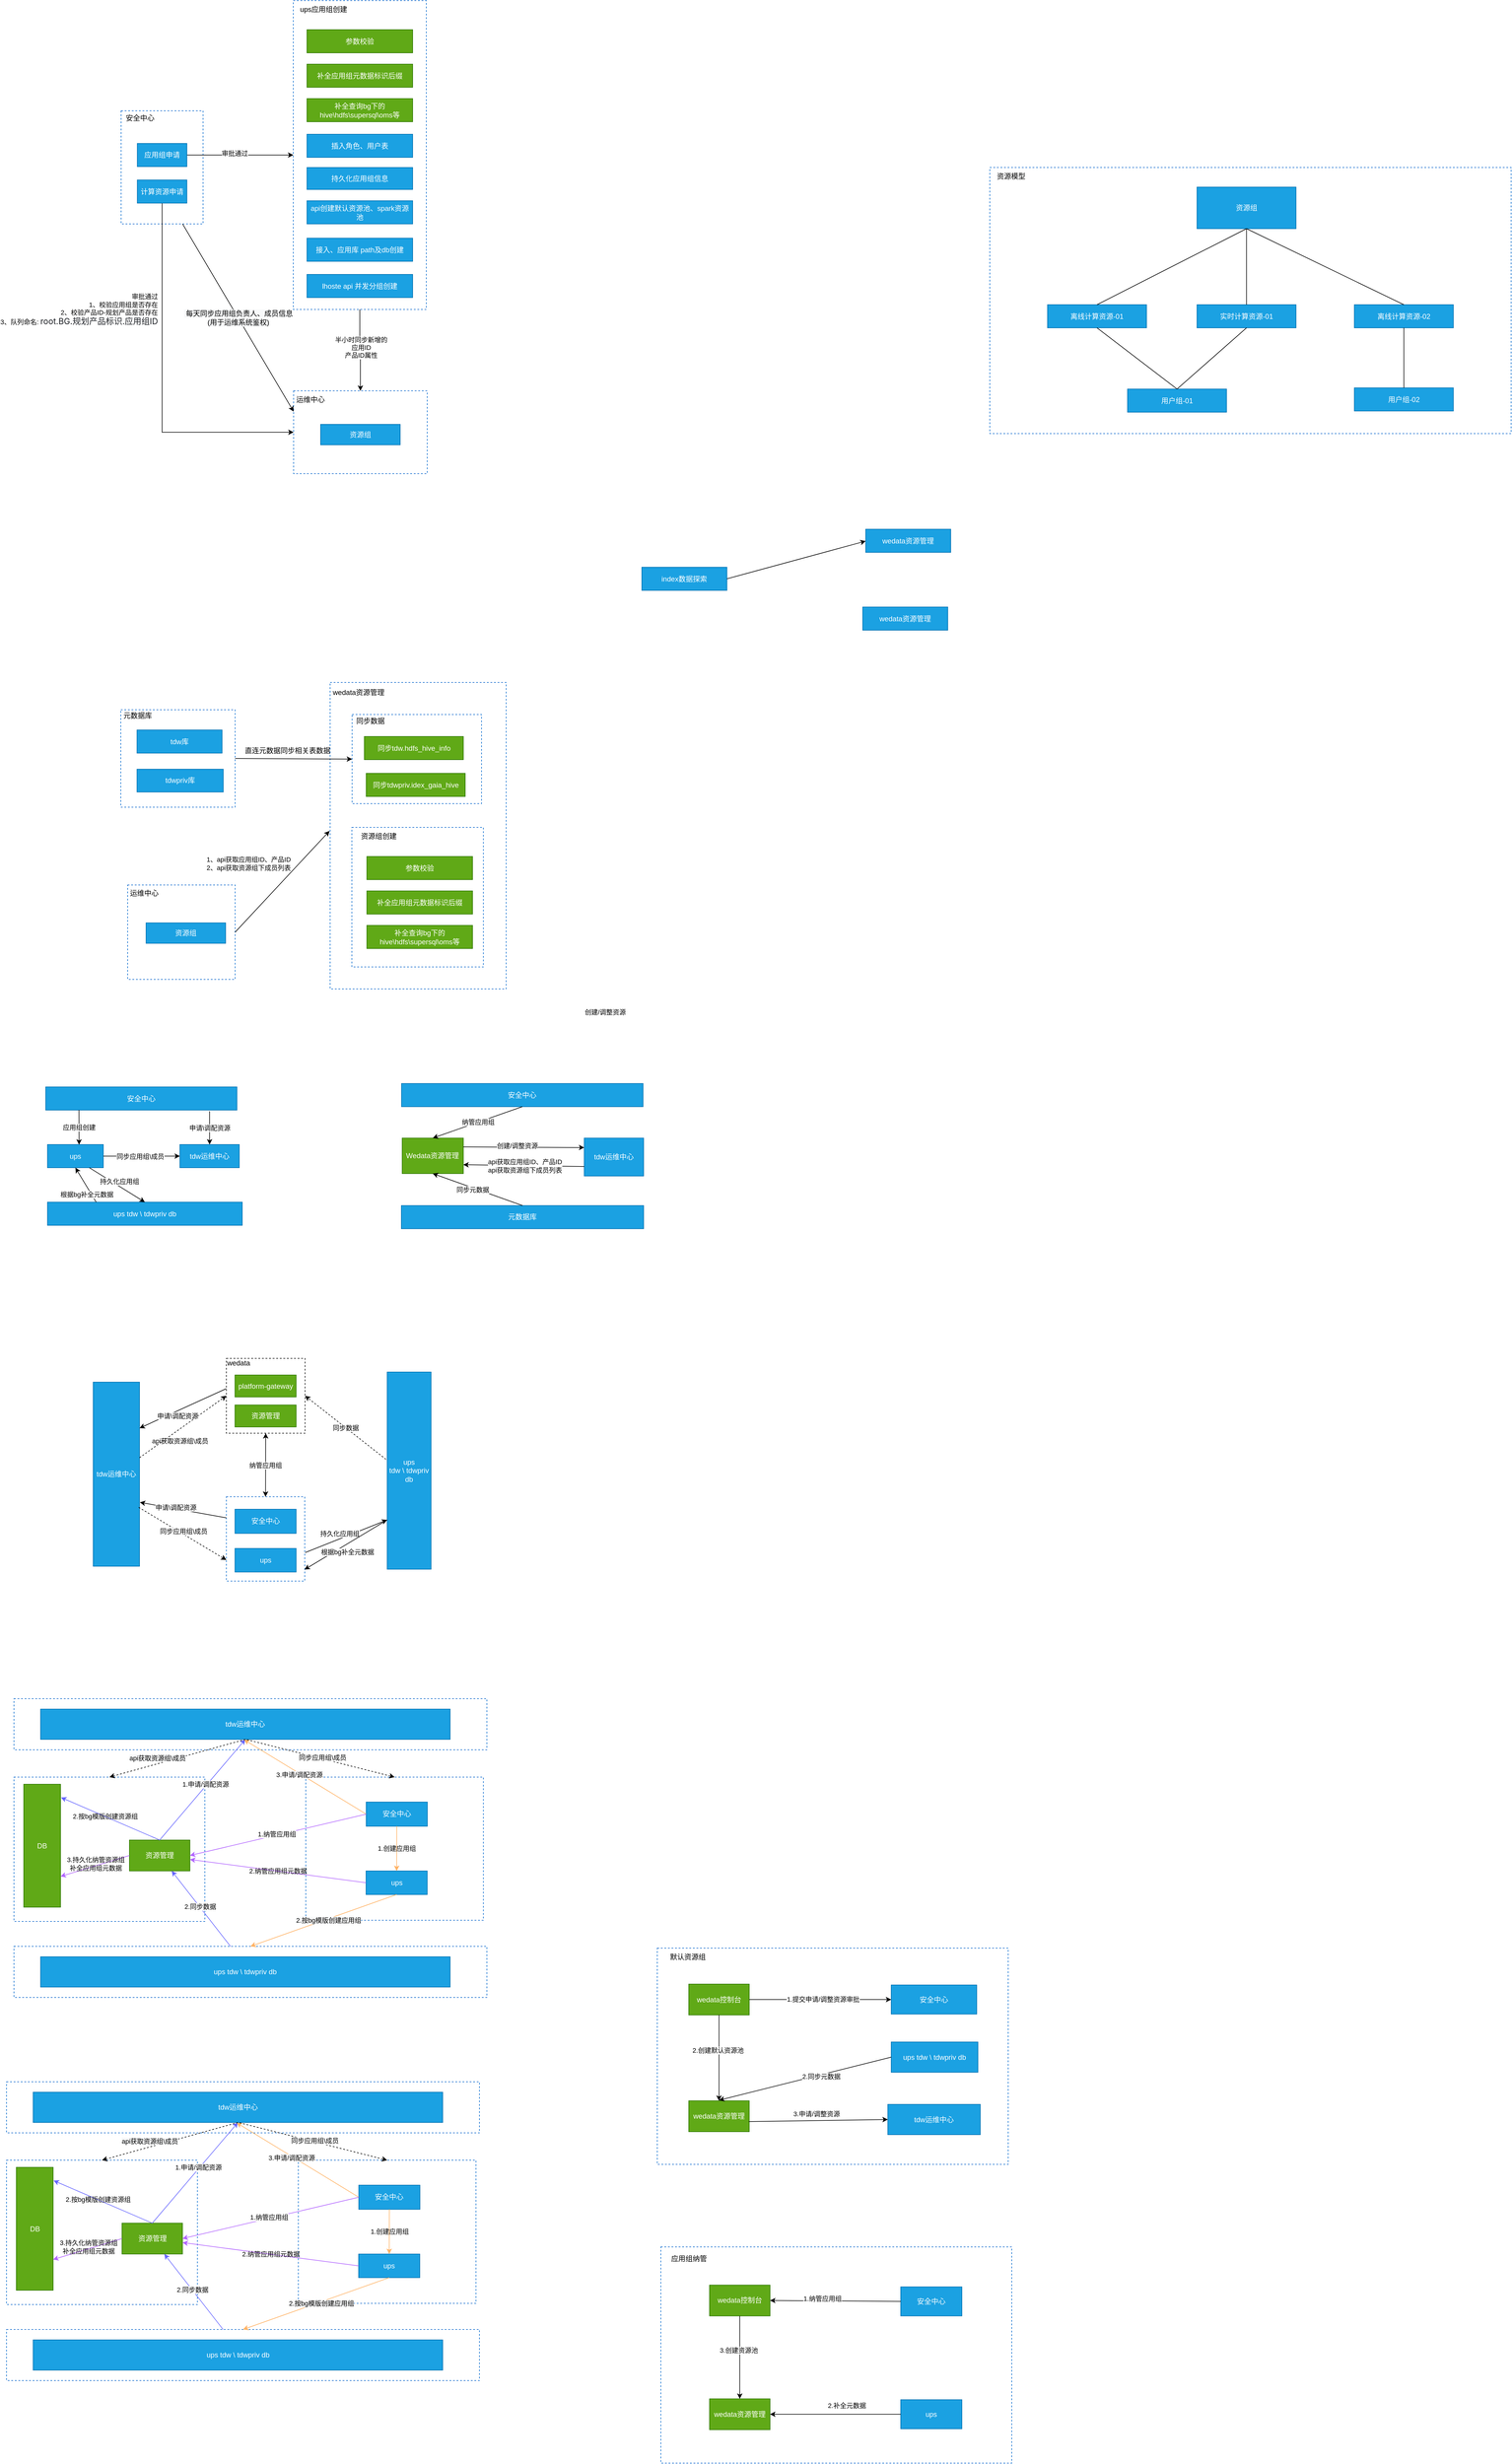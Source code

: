 <mxfile version="20.2.8" type="github">
  <diagram id="NfunrRq4cAARCLg332PT" name="第 1 页">
    <mxGraphModel dx="5154" dy="-8161" grid="0" gridSize="10" guides="1" tooltips="1" connect="1" arrows="1" fold="1" page="1" pageScale="1" pageWidth="3300" pageHeight="4681" math="0" shadow="0">
      <root>
        <mxCell id="0" />
        <mxCell id="1" parent="0" />
        <mxCell id="GG6Al1zUWWnjfLum0q8_-1" value="" style="rounded=0;whiteSpace=wrap;html=1;dashed=1;strokeColor=#0066CC;" vertex="1" parent="1">
          <mxGeometry x="-2868" y="9730.5" width="138" height="190.5" as="geometry" />
        </mxCell>
        <mxCell id="GG6Al1zUWWnjfLum0q8_-2" value="安全中心" style="text;html=1;strokeColor=none;fillColor=none;align=center;verticalAlign=middle;whiteSpace=wrap;rounded=0;" vertex="1" parent="1">
          <mxGeometry x="-2888" y="9727.5" width="104" height="30" as="geometry" />
        </mxCell>
        <mxCell id="GG6Al1zUWWnjfLum0q8_-3" style="edgeStyle=orthogonalEdgeStyle;rounded=0;orthogonalLoop=1;jettySize=auto;html=1;exitX=0.5;exitY=1;exitDx=0;exitDy=0;" edge="1" parent="1" source="GG6Al1zUWWnjfLum0q8_-5" target="GG6Al1zUWWnjfLum0q8_-7">
          <mxGeometry relative="1" as="geometry" />
        </mxCell>
        <mxCell id="GG6Al1zUWWnjfLum0q8_-4" value="半小时同步新增的&lt;br&gt;应用ID&lt;br&gt;产品ID属性" style="edgeLabel;html=1;align=center;verticalAlign=middle;resizable=0;points=[];" vertex="1" connectable="0" parent="GG6Al1zUWWnjfLum0q8_-3">
          <mxGeometry x="-0.072" y="2" relative="1" as="geometry">
            <mxPoint as="offset" />
          </mxGeometry>
        </mxCell>
        <mxCell id="GG6Al1zUWWnjfLum0q8_-5" value="" style="rounded=0;whiteSpace=wrap;html=1;dashed=1;strokeColor=#0066CC;" vertex="1" parent="1">
          <mxGeometry x="-2578" y="9545" width="224" height="520" as="geometry" />
        </mxCell>
        <mxCell id="GG6Al1zUWWnjfLum0q8_-6" value="ups应用组创建" style="text;html=1;strokeColor=none;fillColor=none;align=center;verticalAlign=middle;whiteSpace=wrap;rounded=0;" vertex="1" parent="1">
          <mxGeometry x="-2579" y="9545" width="104" height="30" as="geometry" />
        </mxCell>
        <mxCell id="GG6Al1zUWWnjfLum0q8_-7" value="" style="rounded=0;whiteSpace=wrap;html=1;dashed=1;strokeColor=#0066CC;fillColor=none;" vertex="1" parent="1">
          <mxGeometry x="-2577.5" y="10202" width="225" height="139.44" as="geometry" />
        </mxCell>
        <mxCell id="GG6Al1zUWWnjfLum0q8_-8" value="运维中心" style="text;html=1;strokeColor=none;fillColor=none;align=center;verticalAlign=middle;whiteSpace=wrap;rounded=0;strokeWidth=2;opacity=50;" vertex="1" parent="1">
          <mxGeometry x="-2579.5" y="10202.44" width="60" height="30" as="geometry" />
        </mxCell>
        <mxCell id="GG6Al1zUWWnjfLum0q8_-9" style="edgeStyle=orthogonalEdgeStyle;rounded=0;orthogonalLoop=1;jettySize=auto;html=1;exitX=1;exitY=0.5;exitDx=0;exitDy=0;entryX=0;entryY=0.5;entryDx=0;entryDy=0;" edge="1" parent="1" source="GG6Al1zUWWnjfLum0q8_-11" target="GG6Al1zUWWnjfLum0q8_-5">
          <mxGeometry relative="1" as="geometry" />
        </mxCell>
        <mxCell id="GG6Al1zUWWnjfLum0q8_-10" value="审批通过" style="edgeLabel;html=1;align=center;verticalAlign=middle;resizable=0;points=[];" vertex="1" connectable="0" parent="GG6Al1zUWWnjfLum0q8_-9">
          <mxGeometry x="-0.106" y="3" relative="1" as="geometry">
            <mxPoint as="offset" />
          </mxGeometry>
        </mxCell>
        <mxCell id="GG6Al1zUWWnjfLum0q8_-11" value="应用组申请" style="rounded=0;whiteSpace=wrap;html=1;fillColor=#1ba1e2;fontColor=#ffffff;strokeColor=#006EAF;" vertex="1" parent="1">
          <mxGeometry x="-2840.75" y="9785.5" width="83.5" height="39" as="geometry" />
        </mxCell>
        <mxCell id="GG6Al1zUWWnjfLum0q8_-12" value="参数校验" style="rounded=0;whiteSpace=wrap;html=1;fillColor=#60a917;strokeColor=#2D7600;fontColor=#ffffff;" vertex="1" parent="1">
          <mxGeometry x="-2555" y="9594" width="178" height="39" as="geometry" />
        </mxCell>
        <mxCell id="GG6Al1zUWWnjfLum0q8_-13" value="补全应用组元数据标识后缀" style="rounded=0;whiteSpace=wrap;html=1;fillColor=#60a917;strokeColor=#2D7600;fontColor=#ffffff;" vertex="1" parent="1">
          <mxGeometry x="-2555" y="9652" width="178" height="39" as="geometry" />
        </mxCell>
        <mxCell id="GG6Al1zUWWnjfLum0q8_-14" value="补全查询bg下的 hive\hdfs\supersql\oms等" style="rounded=0;whiteSpace=wrap;html=1;fillColor=#60a917;strokeColor=#2D7600;fontColor=#ffffff;align=center;" vertex="1" parent="1">
          <mxGeometry x="-2555" y="9710" width="178" height="39" as="geometry" />
        </mxCell>
        <mxCell id="GG6Al1zUWWnjfLum0q8_-15" value="插入角色、用户表" style="rounded=0;whiteSpace=wrap;html=1;fillColor=#1ba1e2;strokeColor=#006EAF;fontColor=#ffffff;" vertex="1" parent="1">
          <mxGeometry x="-2555" y="9770" width="178" height="39" as="geometry" />
        </mxCell>
        <mxCell id="GG6Al1zUWWnjfLum0q8_-16" value="持久化应用组信息" style="rounded=0;whiteSpace=wrap;html=1;fillColor=#1ba1e2;strokeColor=#006EAF;fontColor=#ffffff;" vertex="1" parent="1">
          <mxGeometry x="-2555" y="9826" width="178" height="37" as="geometry" />
        </mxCell>
        <mxCell id="GG6Al1zUWWnjfLum0q8_-17" value="api创建默认资源池、spark资源池" style="rounded=0;whiteSpace=wrap;html=1;fillColor=#1ba1e2;strokeColor=#006EAF;fontColor=#ffffff;" vertex="1" parent="1">
          <mxGeometry x="-2555" y="9882" width="178" height="39" as="geometry" />
        </mxCell>
        <mxCell id="GG6Al1zUWWnjfLum0q8_-18" value="接入、应用库 path及db创建" style="rounded=0;whiteSpace=wrap;html=1;fillColor=#1ba1e2;strokeColor=#006EAF;fontColor=#ffffff;" vertex="1" parent="1">
          <mxGeometry x="-2555" y="9945" width="178" height="39" as="geometry" />
        </mxCell>
        <mxCell id="GG6Al1zUWWnjfLum0q8_-19" value="lhoste api 并发分组创建" style="rounded=0;whiteSpace=wrap;html=1;fillColor=#1ba1e2;strokeColor=#006EAF;fontColor=#ffffff;" vertex="1" parent="1">
          <mxGeometry x="-2555" y="10006" width="178" height="39" as="geometry" />
        </mxCell>
        <mxCell id="GG6Al1zUWWnjfLum0q8_-20" value="资源组" style="rounded=0;whiteSpace=wrap;html=1;fillColor=#1ba1e2;fontColor=#ffffff;strokeColor=#006EAF;" vertex="1" parent="1">
          <mxGeometry x="-2532" y="10258.44" width="134" height="34.5" as="geometry" />
        </mxCell>
        <mxCell id="GG6Al1zUWWnjfLum0q8_-21" style="edgeStyle=orthogonalEdgeStyle;rounded=0;orthogonalLoop=1;jettySize=auto;html=1;exitX=0.5;exitY=1;exitDx=0;exitDy=0;entryX=0;entryY=0.5;entryDx=0;entryDy=0;" edge="1" parent="1" source="GG6Al1zUWWnjfLum0q8_-23" target="GG6Al1zUWWnjfLum0q8_-7">
          <mxGeometry relative="1" as="geometry" />
        </mxCell>
        <mxCell id="GG6Al1zUWWnjfLum0q8_-22" value="&lt;span style=&quot;&quot;&gt;审批通过&lt;/span&gt;&lt;br style=&quot;&quot;&gt;&lt;span style=&quot;&quot;&gt;1、校验应用组是否存在&lt;/span&gt;&lt;br style=&quot;&quot;&gt;&lt;span style=&quot;&quot;&gt;2、校验产品ID-规划产品是否存在&lt;/span&gt;&lt;br style=&quot;&quot;&gt;&lt;span style=&quot;&quot;&gt;3、队列命名:&amp;nbsp;&lt;/span&gt;&lt;span style=&quot;color: rgb(32, 35, 40); font-family: -apple-system, &amp;quot;PingFang SC&amp;quot;, &amp;quot;Microsoft YaHei&amp;quot;, &amp;quot;Hiragino Sans GB&amp;quot;, &amp;quot;Source Han Sans SC&amp;quot;, &amp;quot;Helvetica Neue&amp;quot;, Helvetica, Arial, &amp;quot;Segoe UI&amp;quot;; font-size: 14px;&quot;&gt;root.BG.规划产品标识.应用组ID&lt;/span&gt;" style="edgeLabel;html=1;align=right;verticalAlign=middle;resizable=0;points=[];" vertex="1" connectable="0" parent="GG6Al1zUWWnjfLum0q8_-21">
          <mxGeometry x="-0.43" y="1" relative="1" as="geometry">
            <mxPoint x="-8" y="6" as="offset" />
          </mxGeometry>
        </mxCell>
        <mxCell id="GG6Al1zUWWnjfLum0q8_-23" value="计算资源申请" style="rounded=0;whiteSpace=wrap;html=1;fillColor=#1ba1e2;fontColor=#ffffff;strokeColor=#006EAF;" vertex="1" parent="1">
          <mxGeometry x="-2840.75" y="9847" width="83.5" height="39" as="geometry" />
        </mxCell>
        <mxCell id="GG6Al1zUWWnjfLum0q8_-24" value="" style="rounded=0;whiteSpace=wrap;html=1;dashed=1;strokeColor=#0066CC;fillColor=none;" vertex="1" parent="1">
          <mxGeometry x="-2516" y="10693" width="296.5" height="516" as="geometry" />
        </mxCell>
        <mxCell id="GG6Al1zUWWnjfLum0q8_-25" value="wedata资源管理" style="text;html=1;strokeColor=none;fillColor=none;align=center;verticalAlign=middle;whiteSpace=wrap;rounded=0;" vertex="1" parent="1">
          <mxGeometry x="-2520" y="10695" width="104" height="30" as="geometry" />
        </mxCell>
        <mxCell id="GG6Al1zUWWnjfLum0q8_-26" value="" style="rounded=0;whiteSpace=wrap;html=1;dashed=1;strokeColor=#0066CC;fillColor=none;" vertex="1" parent="1">
          <mxGeometry x="-2857" y="11034" width="181" height="159" as="geometry" />
        </mxCell>
        <mxCell id="GG6Al1zUWWnjfLum0q8_-27" value="运维中心" style="text;html=1;strokeColor=none;fillColor=none;align=center;verticalAlign=middle;whiteSpace=wrap;rounded=0;strokeWidth=2;opacity=50;" vertex="1" parent="1">
          <mxGeometry x="-2859" y="11033" width="60" height="30" as="geometry" />
        </mxCell>
        <mxCell id="GG6Al1zUWWnjfLum0q8_-28" value="资源组" style="rounded=0;whiteSpace=wrap;html=1;fillColor=#1ba1e2;fontColor=#ffffff;strokeColor=#006EAF;" vertex="1" parent="1">
          <mxGeometry x="-2826" y="11097.75" width="134" height="34.5" as="geometry" />
        </mxCell>
        <mxCell id="GG6Al1zUWWnjfLum0q8_-29" value="" style="rounded=0;whiteSpace=wrap;html=1;dashed=1;strokeColor=#0066CC;" vertex="1" parent="1">
          <mxGeometry x="-2868.5" y="10739" width="192.5" height="164" as="geometry" />
        </mxCell>
        <mxCell id="GG6Al1zUWWnjfLum0q8_-30" value="元数据库" style="text;html=1;strokeColor=none;fillColor=none;align=center;verticalAlign=middle;whiteSpace=wrap;rounded=0;" vertex="1" parent="1">
          <mxGeometry x="-2892" y="10734" width="104" height="30" as="geometry" />
        </mxCell>
        <mxCell id="GG6Al1zUWWnjfLum0q8_-31" value="tdw库" style="rounded=0;whiteSpace=wrap;html=1;fillColor=#1ba1e2;fontColor=#ffffff;strokeColor=#006EAF;" vertex="1" parent="1">
          <mxGeometry x="-2841.25" y="10773" width="143.25" height="39" as="geometry" />
        </mxCell>
        <mxCell id="GG6Al1zUWWnjfLum0q8_-32" value="tdwpriv库" style="rounded=0;whiteSpace=wrap;html=1;fillColor=#1ba1e2;fontColor=#ffffff;strokeColor=#006EAF;" vertex="1" parent="1">
          <mxGeometry x="-2841.25" y="10839" width="145.25" height="38.5" as="geometry" />
        </mxCell>
        <mxCell id="GG6Al1zUWWnjfLum0q8_-33" value="" style="rounded=0;whiteSpace=wrap;html=1;dashed=1;strokeColor=#0066CC;" vertex="1" parent="1">
          <mxGeometry x="-2479" y="10747" width="218" height="150" as="geometry" />
        </mxCell>
        <mxCell id="GG6Al1zUWWnjfLum0q8_-34" value="" style="rounded=0;whiteSpace=wrap;html=1;dashed=1;strokeColor=#0066CC;fillColor=none;" vertex="1" parent="1">
          <mxGeometry x="-2479.38" y="10937" width="221.5" height="235" as="geometry" />
        </mxCell>
        <mxCell id="GG6Al1zUWWnjfLum0q8_-35" value="同步tdw.hdfs_hive_info" style="rounded=0;whiteSpace=wrap;html=1;fillColor=#60a917;fontColor=#ffffff;strokeColor=#2D7600;" vertex="1" parent="1">
          <mxGeometry x="-2458.38" y="10784" width="166.75" height="39" as="geometry" />
        </mxCell>
        <mxCell id="GG6Al1zUWWnjfLum0q8_-36" value="同步tdwpriv.idex_gaia_hive" style="rounded=0;whiteSpace=wrap;html=1;fillColor=#60a917;fontColor=#ffffff;strokeColor=#2D7600;" vertex="1" parent="1">
          <mxGeometry x="-2455.25" y="10846" width="166.75" height="39" as="geometry" />
        </mxCell>
        <mxCell id="GG6Al1zUWWnjfLum0q8_-37" value="同步数据" style="text;html=1;strokeColor=none;fillColor=none;align=center;verticalAlign=middle;whiteSpace=wrap;rounded=0;" vertex="1" parent="1">
          <mxGeometry x="-2500" y="10743" width="104" height="30" as="geometry" />
        </mxCell>
        <mxCell id="GG6Al1zUWWnjfLum0q8_-38" value="参数校验" style="rounded=0;whiteSpace=wrap;html=1;fillColor=#60a917;strokeColor=#2D7600;fontColor=#ffffff;" vertex="1" parent="1">
          <mxGeometry x="-2454.13" y="10986" width="178" height="39" as="geometry" />
        </mxCell>
        <mxCell id="GG6Al1zUWWnjfLum0q8_-39" value="补全应用组元数据标识后缀" style="rounded=0;whiteSpace=wrap;html=1;fillColor=#60a917;strokeColor=#2D7600;fontColor=#ffffff;" vertex="1" parent="1">
          <mxGeometry x="-2454.13" y="11044" width="178" height="39" as="geometry" />
        </mxCell>
        <mxCell id="GG6Al1zUWWnjfLum0q8_-40" value="补全查询bg下的 hive\hdfs\supersql\oms等" style="rounded=0;whiteSpace=wrap;html=1;fillColor=#60a917;strokeColor=#2D7600;fontColor=#ffffff;align=center;" vertex="1" parent="1">
          <mxGeometry x="-2454.13" y="11102" width="178" height="39" as="geometry" />
        </mxCell>
        <mxCell id="GG6Al1zUWWnjfLum0q8_-41" value="资源组创建" style="text;html=1;strokeColor=none;fillColor=none;align=center;verticalAlign=middle;whiteSpace=wrap;rounded=0;" vertex="1" parent="1">
          <mxGeometry x="-2485.88" y="10937" width="104" height="30" as="geometry" />
        </mxCell>
        <mxCell id="GG6Al1zUWWnjfLum0q8_-42" value="&lt;span style=&quot;font-size: 12px; background-color: rgb(248, 249, 250);&quot;&gt;&amp;nbsp;每天同步应用组负责人、成员信息&lt;/span&gt;&lt;br style=&quot;font-size: 12px; background-color: rgb(248, 249, 250);&quot;&gt;&lt;span style=&quot;font-size: 12px; background-color: rgb(248, 249, 250);&quot;&gt;(用于运维系统鉴权)&lt;/span&gt;" style="endArrow=classic;html=1;rounded=0;exitX=0.75;exitY=1;exitDx=0;exitDy=0;entryX=0;entryY=0.25;entryDx=0;entryDy=0;" edge="1" parent="1" source="GG6Al1zUWWnjfLum0q8_-1" target="GG6Al1zUWWnjfLum0q8_-7">
          <mxGeometry width="50" height="50" relative="1" as="geometry">
            <mxPoint x="-2533" y="10279" as="sourcePoint" />
            <mxPoint x="-2483" y="10229" as="targetPoint" />
          </mxGeometry>
        </mxCell>
        <mxCell id="GG6Al1zUWWnjfLum0q8_-43" value="" style="endArrow=classic;html=1;rounded=0;entryX=0;entryY=0.5;entryDx=0;entryDy=0;exitX=1;exitY=0.5;exitDx=0;exitDy=0;" edge="1" parent="1" source="GG6Al1zUWWnjfLum0q8_-29" target="GG6Al1zUWWnjfLum0q8_-33">
          <mxGeometry width="50" height="50" relative="1" as="geometry">
            <mxPoint x="-2667" y="10817" as="sourcePoint" />
            <mxPoint x="-2572.5" y="10829" as="targetPoint" />
          </mxGeometry>
        </mxCell>
        <mxCell id="GG6Al1zUWWnjfLum0q8_-44" value="直连元数据同步相关表数据" style="text;html=1;align=center;verticalAlign=middle;resizable=0;points=[];autosize=1;strokeColor=none;fillColor=none;" vertex="1" parent="1">
          <mxGeometry x="-2669" y="10795" width="162" height="26" as="geometry" />
        </mxCell>
        <mxCell id="GG6Al1zUWWnjfLum0q8_-45" value="" style="endArrow=classic;html=1;rounded=0;exitX=1;exitY=0.5;exitDx=0;exitDy=0;" edge="1" parent="1" source="GG6Al1zUWWnjfLum0q8_-26">
          <mxGeometry width="50" height="50" relative="1" as="geometry">
            <mxPoint x="-2527" y="10889" as="sourcePoint" />
            <mxPoint x="-2517" y="10943" as="targetPoint" />
          </mxGeometry>
        </mxCell>
        <mxCell id="GG6Al1zUWWnjfLum0q8_-46" value="&lt;div&gt;&lt;span style=&quot;font-size: 11px;&quot;&gt;1、api获取应用组ID、产品ID&lt;/span&gt;&lt;/div&gt;&lt;div&gt;&lt;span style=&quot;font-size: 11px;&quot;&gt;2、api获取资源组下成员列表&lt;/span&gt;&lt;/div&gt;" style="edgeLabel;html=1;align=left;verticalAlign=middle;resizable=0;points=[];" vertex="1" connectable="0" parent="GG6Al1zUWWnjfLum0q8_-45">
          <mxGeometry x="-0.081" y="2" relative="1" as="geometry">
            <mxPoint x="-122" y="-36" as="offset" />
          </mxGeometry>
        </mxCell>
        <mxCell id="GG6Al1zUWWnjfLum0q8_-47" value="资源组" style="rounded=0;whiteSpace=wrap;html=1;fillColor=#1ba1e2;fontColor=#ffffff;strokeColor=#006EAF;" vertex="1" parent="1">
          <mxGeometry x="-1056" y="9859" width="166.75" height="70" as="geometry" />
        </mxCell>
        <mxCell id="GG6Al1zUWWnjfLum0q8_-48" value="离线计算资源-01" style="rounded=0;whiteSpace=wrap;html=1;fillColor=#1ba1e2;fontColor=#ffffff;strokeColor=#006EAF;" vertex="1" parent="1">
          <mxGeometry x="-1307.75" y="10057" width="166.75" height="39" as="geometry" />
        </mxCell>
        <mxCell id="GG6Al1zUWWnjfLum0q8_-49" value="实时计算资源-01" style="rounded=0;whiteSpace=wrap;html=1;fillColor=#1ba1e2;fontColor=#ffffff;strokeColor=#006EAF;" vertex="1" parent="1">
          <mxGeometry x="-1056" y="10057" width="166.75" height="39" as="geometry" />
        </mxCell>
        <mxCell id="GG6Al1zUWWnjfLum0q8_-50" value="离线计算资源-02" style="rounded=0;whiteSpace=wrap;html=1;fillColor=#1ba1e2;fontColor=#ffffff;strokeColor=#006EAF;" vertex="1" parent="1">
          <mxGeometry x="-791" y="10057" width="166.75" height="39" as="geometry" />
        </mxCell>
        <mxCell id="GG6Al1zUWWnjfLum0q8_-51" value="用户组-01" style="rounded=0;whiteSpace=wrap;html=1;fillColor=#1ba1e2;fontColor=#ffffff;strokeColor=#006EAF;" vertex="1" parent="1">
          <mxGeometry x="-1173" y="10199" width="166.75" height="39" as="geometry" />
        </mxCell>
        <mxCell id="GG6Al1zUWWnjfLum0q8_-52" value="用户组-02" style="rounded=0;whiteSpace=wrap;html=1;fillColor=#1ba1e2;fontColor=#ffffff;strokeColor=#006EAF;" vertex="1" parent="1">
          <mxGeometry x="-791" y="10197" width="166.75" height="39" as="geometry" />
        </mxCell>
        <mxCell id="GG6Al1zUWWnjfLum0q8_-53" value="" style="endArrow=none;html=1;rounded=0;entryX=0.5;entryY=1;entryDx=0;entryDy=0;exitX=0.5;exitY=0;exitDx=0;exitDy=0;" edge="1" parent="1" source="GG6Al1zUWWnjfLum0q8_-48" target="GG6Al1zUWWnjfLum0q8_-47">
          <mxGeometry width="50" height="50" relative="1" as="geometry">
            <mxPoint x="-1122" y="10103" as="sourcePoint" />
            <mxPoint x="-1072" y="10053" as="targetPoint" />
          </mxGeometry>
        </mxCell>
        <mxCell id="GG6Al1zUWWnjfLum0q8_-54" value="" style="endArrow=none;html=1;rounded=0;entryX=0.5;entryY=1;entryDx=0;entryDy=0;exitX=0.5;exitY=0;exitDx=0;exitDy=0;" edge="1" parent="1" source="GG6Al1zUWWnjfLum0q8_-49" target="GG6Al1zUWWnjfLum0q8_-47">
          <mxGeometry width="50" height="50" relative="1" as="geometry">
            <mxPoint x="-1214.375" y="10067" as="sourcePoint" />
            <mxPoint x="-962.625" y="9939" as="targetPoint" />
          </mxGeometry>
        </mxCell>
        <mxCell id="GG6Al1zUWWnjfLum0q8_-55" value="" style="endArrow=none;html=1;rounded=0;entryX=0.5;entryY=1;entryDx=0;entryDy=0;exitX=0.5;exitY=0;exitDx=0;exitDy=0;" edge="1" parent="1" source="GG6Al1zUWWnjfLum0q8_-50" target="GG6Al1zUWWnjfLum0q8_-47">
          <mxGeometry width="50" height="50" relative="1" as="geometry">
            <mxPoint x="-1214.375" y="10067" as="sourcePoint" />
            <mxPoint x="-962.625" y="9939" as="targetPoint" />
          </mxGeometry>
        </mxCell>
        <mxCell id="GG6Al1zUWWnjfLum0q8_-56" value="" style="endArrow=none;html=1;rounded=0;entryX=0.5;entryY=1;entryDx=0;entryDy=0;exitX=0.5;exitY=0;exitDx=0;exitDy=0;" edge="1" parent="1" source="GG6Al1zUWWnjfLum0q8_-51" target="GG6Al1zUWWnjfLum0q8_-48">
          <mxGeometry width="50" height="50" relative="1" as="geometry">
            <mxPoint x="-1214.375" y="10067" as="sourcePoint" />
            <mxPoint x="-962.625" y="9939" as="targetPoint" />
          </mxGeometry>
        </mxCell>
        <mxCell id="GG6Al1zUWWnjfLum0q8_-57" value="" style="endArrow=none;html=1;rounded=0;entryX=0.5;entryY=1;entryDx=0;entryDy=0;exitX=0.5;exitY=0;exitDx=0;exitDy=0;" edge="1" parent="1" source="GG6Al1zUWWnjfLum0q8_-51" target="GG6Al1zUWWnjfLum0q8_-49">
          <mxGeometry width="50" height="50" relative="1" as="geometry">
            <mxPoint x="-1079.625" y="10209" as="sourcePoint" />
            <mxPoint x="-1214.375" y="10106" as="targetPoint" />
          </mxGeometry>
        </mxCell>
        <mxCell id="GG6Al1zUWWnjfLum0q8_-58" value="" style="endArrow=none;html=1;rounded=0;entryX=0.5;entryY=1;entryDx=0;entryDy=0;exitX=0.5;exitY=0;exitDx=0;exitDy=0;" edge="1" parent="1" source="GG6Al1zUWWnjfLum0q8_-52" target="GG6Al1zUWWnjfLum0q8_-50">
          <mxGeometry width="50" height="50" relative="1" as="geometry">
            <mxPoint x="-1079.625" y="10209" as="sourcePoint" />
            <mxPoint x="-962.625" y="10106" as="targetPoint" />
          </mxGeometry>
        </mxCell>
        <mxCell id="GG6Al1zUWWnjfLum0q8_-59" value="" style="rounded=0;whiteSpace=wrap;html=1;dashed=1;strokeColor=#0066CC;fillColor=none;" vertex="1" parent="1">
          <mxGeometry x="-1405" y="9826" width="878" height="448" as="geometry" />
        </mxCell>
        <mxCell id="GG6Al1zUWWnjfLum0q8_-60" value="资源模型" style="text;html=1;strokeColor=none;fillColor=none;align=center;verticalAlign=middle;whiteSpace=wrap;rounded=0;" vertex="1" parent="1">
          <mxGeometry x="-1421" y="9826" width="104" height="30" as="geometry" />
        </mxCell>
        <mxCell id="GG6Al1zUWWnjfLum0q8_-61" value="index数据探索" style="rounded=0;whiteSpace=wrap;html=1;fillColor=#1ba1e2;fontColor=#ffffff;strokeColor=#006EAF;" vertex="1" parent="1">
          <mxGeometry x="-1991" y="10499" width="143.25" height="39" as="geometry" />
        </mxCell>
        <mxCell id="GG6Al1zUWWnjfLum0q8_-62" value="wedata资源管理" style="rounded=0;whiteSpace=wrap;html=1;fillColor=#1ba1e2;fontColor=#ffffff;strokeColor=#006EAF;" vertex="1" parent="1">
          <mxGeometry x="-1614" y="10435" width="143.25" height="39" as="geometry" />
        </mxCell>
        <mxCell id="GG6Al1zUWWnjfLum0q8_-63" value="" style="endArrow=classic;html=1;rounded=0;exitX=1;exitY=0.5;exitDx=0;exitDy=0;" edge="1" parent="1" source="GG6Al1zUWWnjfLum0q8_-61">
          <mxGeometry width="50" height="50" relative="1" as="geometry">
            <mxPoint x="-1664" y="10505" as="sourcePoint" />
            <mxPoint x="-1614" y="10455" as="targetPoint" />
          </mxGeometry>
        </mxCell>
        <mxCell id="GG6Al1zUWWnjfLum0q8_-64" value="wedata资源管理" style="rounded=0;whiteSpace=wrap;html=1;fillColor=#1ba1e2;fontColor=#ffffff;strokeColor=#006EAF;" vertex="1" parent="1">
          <mxGeometry x="-1619" y="10566" width="143.25" height="39" as="geometry" />
        </mxCell>
        <mxCell id="GG6Al1zUWWnjfLum0q8_-69" value="ups tdw \ tdwpriv db" style="rounded=0;whiteSpace=wrap;html=1;fillColor=#1ba1e2;fontColor=#ffffff;strokeColor=#006EAF;" vertex="1" parent="1">
          <mxGeometry x="-2992" y="11568" width="328" height="39" as="geometry" />
        </mxCell>
        <mxCell id="GG6Al1zUWWnjfLum0q8_-72" value="tdw运维中心" style="rounded=0;whiteSpace=wrap;html=1;fillColor=#1ba1e2;fontColor=#ffffff;strokeColor=#006EAF;" vertex="1" parent="1">
          <mxGeometry x="-2769" y="11471" width="100" height="39" as="geometry" />
        </mxCell>
        <mxCell id="GG6Al1zUWWnjfLum0q8_-73" value="ups" style="rounded=0;whiteSpace=wrap;html=1;fillColor=#1ba1e2;fontColor=#ffffff;strokeColor=#006EAF;" vertex="1" parent="1">
          <mxGeometry x="-2992" y="11471" width="94" height="39" as="geometry" />
        </mxCell>
        <mxCell id="GG6Al1zUWWnjfLum0q8_-74" value="安全中心" style="rounded=0;whiteSpace=wrap;html=1;fillColor=#1ba1e2;fontColor=#ffffff;strokeColor=#006EAF;" vertex="1" parent="1">
          <mxGeometry x="-2995" y="11374" width="322" height="39" as="geometry" />
        </mxCell>
        <mxCell id="GG6Al1zUWWnjfLum0q8_-78" value="" style="endArrow=classic;html=1;rounded=0;exitX=0.25;exitY=1;exitDx=0;exitDy=0;entryX=0.566;entryY=0.006;entryDx=0;entryDy=0;entryPerimeter=0;" edge="1" parent="1" target="GG6Al1zUWWnjfLum0q8_-73">
          <mxGeometry width="50" height="50" relative="1" as="geometry">
            <mxPoint x="-2939.0" y="11413" as="sourcePoint" />
            <mxPoint x="-2936.036" y="11471.975" as="targetPoint" />
          </mxGeometry>
        </mxCell>
        <mxCell id="GG6Al1zUWWnjfLum0q8_-86" value="应用组创建" style="edgeLabel;html=1;align=center;verticalAlign=middle;resizable=0;points=[];" vertex="1" connectable="0" parent="GG6Al1zUWWnjfLum0q8_-78">
          <mxGeometry x="-0.272" relative="1" as="geometry">
            <mxPoint y="8" as="offset" />
          </mxGeometry>
        </mxCell>
        <mxCell id="GG6Al1zUWWnjfLum0q8_-79" value="申请\调配资源" style="endArrow=classic;html=1;rounded=0;" edge="1" parent="1" target="GG6Al1zUWWnjfLum0q8_-72">
          <mxGeometry width="50" height="50" relative="1" as="geometry">
            <mxPoint x="-2719" y="11415" as="sourcePoint" />
            <mxPoint x="-2928.796" y="11481.234" as="targetPoint" />
          </mxGeometry>
        </mxCell>
        <mxCell id="GG6Al1zUWWnjfLum0q8_-82" value="" style="endArrow=classic;html=1;rounded=0;exitX=0.75;exitY=1;exitDx=0;exitDy=0;entryX=0.5;entryY=0;entryDx=0;entryDy=0;" edge="1" parent="1" source="GG6Al1zUWWnjfLum0q8_-73" target="GG6Al1zUWWnjfLum0q8_-69">
          <mxGeometry width="50" height="50" relative="1" as="geometry">
            <mxPoint x="-2812" y="11482" as="sourcePoint" />
            <mxPoint x="-2880" y="11550" as="targetPoint" />
          </mxGeometry>
        </mxCell>
        <mxCell id="GG6Al1zUWWnjfLum0q8_-85" value="持久化应用组" style="edgeLabel;html=1;align=center;verticalAlign=middle;resizable=0;points=[];" vertex="1" connectable="0" parent="GG6Al1zUWWnjfLum0q8_-82">
          <mxGeometry x="-0.497" y="-1" relative="1" as="geometry">
            <mxPoint x="27" y="7" as="offset" />
          </mxGeometry>
        </mxCell>
        <mxCell id="GG6Al1zUWWnjfLum0q8_-87" value="" style="endArrow=classic;html=1;rounded=0;exitX=1;exitY=0.5;exitDx=0;exitDy=0;entryX=0;entryY=0.5;entryDx=0;entryDy=0;" edge="1" parent="1" source="GG6Al1zUWWnjfLum0q8_-73" target="GG6Al1zUWWnjfLum0q8_-72">
          <mxGeometry width="50" height="50" relative="1" as="geometry">
            <mxPoint x="-2741" y="11632" as="sourcePoint" />
            <mxPoint x="-2691" y="11582" as="targetPoint" />
          </mxGeometry>
        </mxCell>
        <mxCell id="GG6Al1zUWWnjfLum0q8_-88" value="同步应用组\成员" style="edgeLabel;html=1;align=center;verticalAlign=middle;resizable=0;points=[];labelPosition=center;verticalLabelPosition=middle;" vertex="1" connectable="0" parent="GG6Al1zUWWnjfLum0q8_-87">
          <mxGeometry x="0.057" y="1" relative="1" as="geometry">
            <mxPoint x="-6" y="1" as="offset" />
          </mxGeometry>
        </mxCell>
        <mxCell id="GG6Al1zUWWnjfLum0q8_-93" value="tdw运维中心" style="rounded=0;whiteSpace=wrap;html=1;fillColor=#1ba1e2;fontColor=#ffffff;strokeColor=#006EAF;" vertex="1" parent="1">
          <mxGeometry x="-2088" y="11460.13" width="100" height="63.87" as="geometry" />
        </mxCell>
        <mxCell id="GG6Al1zUWWnjfLum0q8_-94" value="Wedata资源管理" style="rounded=0;whiteSpace=wrap;html=1;fillColor=#60a917;fontColor=#ffffff;strokeColor=#2D7600;" vertex="1" parent="1">
          <mxGeometry x="-2394.63" y="11460.13" width="103" height="59.75" as="geometry" />
        </mxCell>
        <mxCell id="GG6Al1zUWWnjfLum0q8_-108" value="" style="endArrow=classic;html=1;rounded=0;entryX=0;entryY=0.25;entryDx=0;entryDy=0;" edge="1" parent="1" target="GG6Al1zUWWnjfLum0q8_-93">
          <mxGeometry width="50" height="50" relative="1" as="geometry">
            <mxPoint x="-2292" y="11475" as="sourcePoint" />
            <mxPoint x="-2127.13" y="11486.75" as="targetPoint" />
            <Array as="points" />
          </mxGeometry>
        </mxCell>
        <mxCell id="GG6Al1zUWWnjfLum0q8_-109" value="创建/调整资源" style="edgeLabel;html=1;align=center;verticalAlign=middle;resizable=0;points=[];" vertex="1" connectable="0" parent="GG6Al1zUWWnjfLum0q8_-108">
          <mxGeometry x="-0.166" y="-1" relative="1" as="geometry">
            <mxPoint x="154" y="-229" as="offset" />
          </mxGeometry>
        </mxCell>
        <mxCell id="GG6Al1zUWWnjfLum0q8_-121" value="创建/调整资源" style="edgeLabel;html=1;align=center;verticalAlign=middle;resizable=0;points=[];" vertex="1" connectable="0" parent="GG6Al1zUWWnjfLum0q8_-108">
          <mxGeometry x="-0.398" relative="1" as="geometry">
            <mxPoint x="29" y="-3" as="offset" />
          </mxGeometry>
        </mxCell>
        <mxCell id="GG6Al1zUWWnjfLum0q8_-110" value="安全中心" style="rounded=0;whiteSpace=wrap;html=1;fillColor=#1ba1e2;fontColor=#ffffff;strokeColor=#006EAF;" vertex="1" parent="1">
          <mxGeometry x="-2395.75" y="11368.25" width="406.75" height="39" as="geometry" />
        </mxCell>
        <mxCell id="GG6Al1zUWWnjfLum0q8_-111" value="" style="endArrow=classic;html=1;rounded=0;entryX=0.5;entryY=0;entryDx=0;entryDy=0;exitX=0.5;exitY=1;exitDx=0;exitDy=0;" edge="1" parent="1" source="GG6Al1zUWWnjfLum0q8_-110" target="GG6Al1zUWWnjfLum0q8_-94">
          <mxGeometry width="50" height="50" relative="1" as="geometry">
            <mxPoint x="-2410.25" y="11512.25" as="sourcePoint" />
            <mxPoint x="-2360.25" y="11462.25" as="targetPoint" />
          </mxGeometry>
        </mxCell>
        <mxCell id="GG6Al1zUWWnjfLum0q8_-112" value="纳管应用组" style="edgeLabel;html=1;align=center;verticalAlign=middle;resizable=0;points=[];" vertex="1" connectable="0" parent="GG6Al1zUWWnjfLum0q8_-111">
          <mxGeometry x="-0.014" y="-1" relative="1" as="geometry">
            <mxPoint as="offset" />
          </mxGeometry>
        </mxCell>
        <mxCell id="GG6Al1zUWWnjfLum0q8_-114" value="元数据库" style="rounded=0;whiteSpace=wrap;html=1;fillColor=#1ba1e2;fontColor=#ffffff;strokeColor=#006EAF;" vertex="1" parent="1">
          <mxGeometry x="-2396" y="11573.75" width="408" height="39" as="geometry" />
        </mxCell>
        <mxCell id="GG6Al1zUWWnjfLum0q8_-115" value="" style="endArrow=classic;html=1;rounded=0;entryX=0.5;entryY=1;entryDx=0;entryDy=0;exitX=0.5;exitY=0;exitDx=0;exitDy=0;" edge="1" parent="1" source="GG6Al1zUWWnjfLum0q8_-114" target="GG6Al1zUWWnjfLum0q8_-94">
          <mxGeometry width="50" height="50" relative="1" as="geometry">
            <mxPoint x="-2131.25" y="11537.25" as="sourcePoint" />
            <mxPoint x="-2361.25" y="11643.25" as="targetPoint" />
          </mxGeometry>
        </mxCell>
        <mxCell id="GG6Al1zUWWnjfLum0q8_-116" value="同步元数据" style="edgeLabel;html=1;align=center;verticalAlign=middle;resizable=0;points=[];" vertex="1" connectable="0" parent="GG6Al1zUWWnjfLum0q8_-115">
          <mxGeometry x="0.238" y="3" relative="1" as="geometry">
            <mxPoint x="10" y="4" as="offset" />
          </mxGeometry>
        </mxCell>
        <mxCell id="GG6Al1zUWWnjfLum0q8_-117" value="" style="endArrow=classic;html=1;rounded=0;entryX=0.5;entryY=1;entryDx=0;entryDy=0;exitX=0.25;exitY=0;exitDx=0;exitDy=0;" edge="1" parent="1" source="GG6Al1zUWWnjfLum0q8_-69" target="GG6Al1zUWWnjfLum0q8_-73">
          <mxGeometry width="50" height="50" relative="1" as="geometry">
            <mxPoint x="-2949" y="11587" as="sourcePoint" />
            <mxPoint x="-2747" y="11560" as="targetPoint" />
          </mxGeometry>
        </mxCell>
        <mxCell id="GG6Al1zUWWnjfLum0q8_-118" value="根据bg补全元数据" style="edgeLabel;html=1;align=center;verticalAlign=middle;resizable=0;points=[];" vertex="1" connectable="0" parent="GG6Al1zUWWnjfLum0q8_-117">
          <mxGeometry x="-0.316" y="2" relative="1" as="geometry">
            <mxPoint x="-3" y="5" as="offset" />
          </mxGeometry>
        </mxCell>
        <mxCell id="GG6Al1zUWWnjfLum0q8_-122" value="" style="endArrow=classic;html=1;rounded=0;exitX=0;exitY=0.75;exitDx=0;exitDy=0;entryX=1;entryY=0.75;entryDx=0;entryDy=0;" edge="1" parent="1" source="GG6Al1zUWWnjfLum0q8_-93" target="GG6Al1zUWWnjfLum0q8_-94">
          <mxGeometry width="50" height="50" relative="1" as="geometry">
            <mxPoint x="-2410" y="11489" as="sourcePoint" />
            <mxPoint x="-2360" y="11439" as="targetPoint" />
          </mxGeometry>
        </mxCell>
        <mxCell id="GG6Al1zUWWnjfLum0q8_-124" value="&lt;div&gt;&lt;span style=&quot;font-size: 11px;&quot;&gt;api获取应用组ID、产品ID&lt;/span&gt;&lt;/div&gt;&lt;div&gt;&lt;span style=&quot;font-size: 11px;&quot;&gt;api获取资源组下成员列表&lt;/span&gt;&lt;/div&gt;" style="edgeLabel;html=1;align=left;verticalAlign=middle;resizable=0;points=[];" vertex="1" connectable="0" parent="1">
          <mxGeometry x="-2252.0" y="11506.998" as="geometry" />
        </mxCell>
        <mxCell id="GG6Al1zUWWnjfLum0q8_-125" value="tdw运维中心" style="rounded=0;whiteSpace=wrap;html=1;fillColor=#1ba1e2;fontColor=#ffffff;strokeColor=#006EAF;" vertex="1" parent="1">
          <mxGeometry x="-2915" y="11871" width="78" height="310" as="geometry" />
        </mxCell>
        <mxCell id="GG6Al1zUWWnjfLum0q8_-129" value="" style="rounded=0;whiteSpace=wrap;html=1;dashed=1;strokeColor=#0066CC;fillColor=none;" vertex="1" parent="1">
          <mxGeometry x="-2690.75" y="12064" width="132" height="142" as="geometry" />
        </mxCell>
        <mxCell id="GG6Al1zUWWnjfLum0q8_-130" value="ups &lt;br&gt;tdw \ tdwpriv db" style="rounded=0;whiteSpace=wrap;html=1;fillColor=#1ba1e2;fontColor=#ffffff;strokeColor=#006EAF;" vertex="1" parent="1">
          <mxGeometry x="-2419.88" y="11854" width="73.88" height="332" as="geometry" />
        </mxCell>
        <mxCell id="GG6Al1zUWWnjfLum0q8_-134" value="" style="endArrow=classic;html=1;rounded=0;exitX=0;exitY=0.25;exitDx=0;exitDy=0;entryX=1.007;entryY=0.653;entryDx=0;entryDy=0;entryPerimeter=0;" edge="1" parent="1" source="GG6Al1zUWWnjfLum0q8_-129" target="GG6Al1zUWWnjfLum0q8_-125">
          <mxGeometry width="50" height="50" relative="1" as="geometry">
            <mxPoint x="-2629" y="11922" as="sourcePoint" />
            <mxPoint x="-2836" y="12076" as="targetPoint" />
          </mxGeometry>
        </mxCell>
        <mxCell id="GG6Al1zUWWnjfLum0q8_-135" value="申请\调配资源" style="edgeLabel;html=1;align=center;verticalAlign=middle;resizable=0;points=[];" vertex="1" connectable="0" parent="GG6Al1zUWWnjfLum0q8_-134">
          <mxGeometry x="0.178" y="-2" relative="1" as="geometry">
            <mxPoint as="offset" />
          </mxGeometry>
        </mxCell>
        <mxCell id="GG6Al1zUWWnjfLum0q8_-136" value="" style="endArrow=classic;html=1;rounded=0;entryX=0;entryY=0.75;entryDx=0;entryDy=0;exitX=0.982;exitY=0.68;exitDx=0;exitDy=0;exitPerimeter=0;dashed=1;" edge="1" parent="1" source="GG6Al1zUWWnjfLum0q8_-125" target="GG6Al1zUWWnjfLum0q8_-129">
          <mxGeometry width="50" height="50" relative="1" as="geometry">
            <mxPoint x="-2835" y="12018" as="sourcePoint" />
            <mxPoint x="-2542" y="11960" as="targetPoint" />
          </mxGeometry>
        </mxCell>
        <mxCell id="GG6Al1zUWWnjfLum0q8_-137" value="同步应用组\成员" style="edgeLabel;html=1;align=center;verticalAlign=middle;resizable=0;points=[];" vertex="1" connectable="0" parent="GG6Al1zUWWnjfLum0q8_-136">
          <mxGeometry x="-0.326" y="2" relative="1" as="geometry">
            <mxPoint x="24" y="12" as="offset" />
          </mxGeometry>
        </mxCell>
        <mxCell id="GG6Al1zUWWnjfLum0q8_-140" value="" style="endArrow=classic;html=1;rounded=0;entryX=0;entryY=0.75;entryDx=0;entryDy=0;" edge="1" parent="1" target="GG6Al1zUWWnjfLum0q8_-130">
          <mxGeometry width="50" height="50" relative="1" as="geometry">
            <mxPoint x="-2558" y="12158" as="sourcePoint" />
            <mxPoint x="-2443" y="12095" as="targetPoint" />
          </mxGeometry>
        </mxCell>
        <mxCell id="GG6Al1zUWWnjfLum0q8_-142" value="持久化应用组" style="edgeLabel;html=1;align=center;verticalAlign=middle;resizable=0;points=[];" vertex="1" connectable="0" parent="GG6Al1zUWWnjfLum0q8_-140">
          <mxGeometry x="0.078" y="-1" relative="1" as="geometry">
            <mxPoint x="-17" y="-4" as="offset" />
          </mxGeometry>
        </mxCell>
        <mxCell id="GG6Al1zUWWnjfLum0q8_-141" value="" style="endArrow=classic;html=1;rounded=0;entryX=0.997;entryY=0.863;entryDx=0;entryDy=0;exitX=0;exitY=0.75;exitDx=0;exitDy=0;entryPerimeter=0;" edge="1" parent="1" source="GG6Al1zUWWnjfLum0q8_-130" target="GG6Al1zUWWnjfLum0q8_-129">
          <mxGeometry width="50" height="50" relative="1" as="geometry">
            <mxPoint x="-2558.88" y="12225" as="sourcePoint" />
            <mxPoint x="-2442.88" y="12225" as="targetPoint" />
          </mxGeometry>
        </mxCell>
        <mxCell id="GG6Al1zUWWnjfLum0q8_-143" value="根据bg补全元数据" style="edgeLabel;html=1;align=center;verticalAlign=middle;resizable=0;points=[];" vertex="1" connectable="0" parent="GG6Al1zUWWnjfLum0q8_-141">
          <mxGeometry x="0.126" y="-3" relative="1" as="geometry">
            <mxPoint x="13" y="9" as="offset" />
          </mxGeometry>
        </mxCell>
        <mxCell id="GG6Al1zUWWnjfLum0q8_-150" value="" style="rounded=0;whiteSpace=wrap;html=1;dashed=1;strokeColor=default;fillColor=none;" vertex="1" parent="1">
          <mxGeometry x="-2690.75" y="11831" width="132.5" height="126" as="geometry" />
        </mxCell>
        <mxCell id="GG6Al1zUWWnjfLum0q8_-151" value="同步数据" style="endArrow=classic;html=1;rounded=0;entryX=1;entryY=0.5;entryDx=0;entryDy=0;dashed=1;" edge="1" parent="1" target="GG6Al1zUWWnjfLum0q8_-150">
          <mxGeometry width="50" height="50" relative="1" as="geometry">
            <mxPoint x="-2422" y="12001" as="sourcePoint" />
            <mxPoint x="-2544" y="11872" as="targetPoint" />
          </mxGeometry>
        </mxCell>
        <mxCell id="GG6Al1zUWWnjfLum0q8_-152" value="" style="endArrow=classic;html=1;rounded=0;entryX=1;entryY=0.25;entryDx=0;entryDy=0;" edge="1" parent="1" target="GG6Al1zUWWnjfLum0q8_-125">
          <mxGeometry width="50" height="50" relative="1" as="geometry">
            <mxPoint x="-2691" y="11882" as="sourcePoint" />
            <mxPoint x="-2544" y="11807" as="targetPoint" />
          </mxGeometry>
        </mxCell>
        <mxCell id="GG6Al1zUWWnjfLum0q8_-153" value="" style="endArrow=classic;html=1;rounded=0;entryX=0;entryY=0.5;entryDx=0;entryDy=0;dashed=1;" edge="1" parent="1" source="GG6Al1zUWWnjfLum0q8_-125" target="GG6Al1zUWWnjfLum0q8_-150">
          <mxGeometry width="50" height="50" relative="1" as="geometry">
            <mxPoint x="-2594" y="11857" as="sourcePoint" />
            <mxPoint x="-2544" y="11807" as="targetPoint" />
          </mxGeometry>
        </mxCell>
        <mxCell id="GG6Al1zUWWnjfLum0q8_-154" value="&lt;span style=&quot;font-size: 11px; background-color: rgb(255, 255, 255);&quot;&gt;申请\调配资源&lt;/span&gt;" style="text;html=1;align=center;verticalAlign=middle;resizable=0;points=[];autosize=1;strokeColor=none;fillColor=none;" vertex="1" parent="1">
          <mxGeometry x="-2820" y="11915" width="93" height="26" as="geometry" />
        </mxCell>
        <mxCell id="GG6Al1zUWWnjfLum0q8_-155" value="&lt;div style=&quot;font-size: 11px; text-align: left;&quot;&gt;api获取资源组\成员&lt;br&gt;&lt;/div&gt;" style="text;html=1;align=center;verticalAlign=middle;resizable=0;points=[];autosize=1;strokeColor=none;fillColor=none;" vertex="1" parent="1">
          <mxGeometry x="-2829.13" y="11957" width="121" height="26" as="geometry" />
        </mxCell>
        <mxCell id="GG6Al1zUWWnjfLum0q8_-156" value="wedata" style="text;html=1;strokeColor=none;fillColor=none;align=center;verticalAlign=middle;whiteSpace=wrap;rounded=0;" vertex="1" parent="1">
          <mxGeometry x="-2722" y="11824" width="104" height="30" as="geometry" />
        </mxCell>
        <mxCell id="GG6Al1zUWWnjfLum0q8_-158" value="platform-gateway" style="rounded=0;whiteSpace=wrap;html=1;fillColor=#60a917;fontColor=#ffffff;strokeColor=#2D7600;" vertex="1" parent="1">
          <mxGeometry x="-2676.25" y="11859" width="103" height="37" as="geometry" />
        </mxCell>
        <mxCell id="GG6Al1zUWWnjfLum0q8_-162" value="安全中心" style="rounded=0;whiteSpace=wrap;html=1;fillColor=#1ba1e2;fontColor=#ffffff;strokeColor=#006EAF;" vertex="1" parent="1">
          <mxGeometry x="-2676.25" y="12085" width="103" height="40.75" as="geometry" />
        </mxCell>
        <mxCell id="GG6Al1zUWWnjfLum0q8_-164" value="ups" style="rounded=0;whiteSpace=wrap;html=1;fillColor=#1ba1e2;fontColor=#ffffff;strokeColor=#006EAF;" vertex="1" parent="1">
          <mxGeometry x="-2676.25" y="12151" width="103" height="39.75" as="geometry" />
        </mxCell>
        <mxCell id="GG6Al1zUWWnjfLum0q8_-169" value="纳管应用组" style="endArrow=classic;startArrow=classic;html=1;rounded=0;exitX=0.5;exitY=0;exitDx=0;exitDy=0;entryX=0.5;entryY=1;entryDx=0;entryDy=0;" edge="1" parent="1" source="GG6Al1zUWWnjfLum0q8_-129" target="GG6Al1zUWWnjfLum0q8_-150">
          <mxGeometry width="50" height="50" relative="1" as="geometry">
            <mxPoint x="-2530" y="12024" as="sourcePoint" />
            <mxPoint x="-2625" y="11963" as="targetPoint" />
            <Array as="points" />
          </mxGeometry>
        </mxCell>
        <mxCell id="GG6Al1zUWWnjfLum0q8_-182" value="资源管理" style="rounded=0;whiteSpace=wrap;html=1;fillColor=#60a917;fontColor=#ffffff;strokeColor=#2D7600;" vertex="1" parent="1">
          <mxGeometry x="-2676.25" y="11909.5" width="103" height="37" as="geometry" />
        </mxCell>
        <mxCell id="GG6Al1zUWWnjfLum0q8_-185" value="" style="rounded=0;whiteSpace=wrap;html=1;dashed=1;strokeColor=#0066CC;fillColor=none;" vertex="1" parent="1">
          <mxGeometry x="-3048.5" y="12536" width="321.5" height="243" as="geometry" />
        </mxCell>
        <mxCell id="GG6Al1zUWWnjfLum0q8_-186" value="" style="rounded=0;whiteSpace=wrap;html=1;dashed=1;strokeColor=#0066CC;fillColor=none;" vertex="1" parent="1">
          <mxGeometry x="-2557" y="12536" width="299.12" height="241" as="geometry" />
        </mxCell>
        <mxCell id="GG6Al1zUWWnjfLum0q8_-189" value="安全中心" style="rounded=0;whiteSpace=wrap;html=1;fillColor=#1ba1e2;fontColor=#ffffff;strokeColor=#006EAF;" vertex="1" parent="1">
          <mxGeometry x="-2455.25" y="12578" width="103" height="40.75" as="geometry" />
        </mxCell>
        <mxCell id="GG6Al1zUWWnjfLum0q8_-190" value="ups" style="rounded=0;whiteSpace=wrap;html=1;fillColor=#1ba1e2;fontColor=#ffffff;strokeColor=#006EAF;" vertex="1" parent="1">
          <mxGeometry x="-2455.5" y="12694" width="103" height="39.75" as="geometry" />
        </mxCell>
        <mxCell id="GG6Al1zUWWnjfLum0q8_-192" value="" style="rounded=0;whiteSpace=wrap;html=1;dashed=1;strokeColor=#0066CC;fillColor=none;" vertex="1" parent="1">
          <mxGeometry x="-3048.5" y="12404" width="796.5" height="86" as="geometry" />
        </mxCell>
        <mxCell id="GG6Al1zUWWnjfLum0q8_-196" value="资源管理" style="rounded=0;whiteSpace=wrap;html=1;fillColor=#60a917;fontColor=#ffffff;strokeColor=#2D7600;" vertex="1" parent="1">
          <mxGeometry x="-2854" y="12642" width="101.87" height="52" as="geometry" />
        </mxCell>
        <mxCell id="GG6Al1zUWWnjfLum0q8_-197" value="DB" style="rounded=0;whiteSpace=wrap;html=1;fillColor=#60a917;fontColor=#ffffff;strokeColor=#2D7600;" vertex="1" parent="1">
          <mxGeometry x="-3032" y="12548" width="62" height="207" as="geometry" />
        </mxCell>
        <mxCell id="GG6Al1zUWWnjfLum0q8_-199" value="" style="endArrow=classic;html=1;rounded=1;labelBackgroundColor=none;fontColor=none;exitX=0.5;exitY=0;exitDx=0;exitDy=0;entryX=0.5;entryY=1;entryDx=0;entryDy=0;strokeColor=#6666FF;" edge="1" parent="1" source="GG6Al1zUWWnjfLum0q8_-196" target="GG6Al1zUWWnjfLum0q8_-218">
          <mxGeometry width="50" height="50" relative="1" as="geometry">
            <mxPoint x="-2699" y="12590" as="sourcePoint" />
            <mxPoint x="-2649" y="12540" as="targetPoint" />
          </mxGeometry>
        </mxCell>
        <mxCell id="GG6Al1zUWWnjfLum0q8_-200" value="1.申请/调配资源" style="edgeLabel;html=1;align=center;verticalAlign=middle;resizable=0;points=[];fontColor=none;" vertex="1" connectable="0" parent="GG6Al1zUWWnjfLum0q8_-199">
          <mxGeometry x="0.093" y="2" relative="1" as="geometry">
            <mxPoint as="offset" />
          </mxGeometry>
        </mxCell>
        <mxCell id="GG6Al1zUWWnjfLum0q8_-202" value="2.按bg模版创建资源组" style="endArrow=classic;html=1;rounded=1;labelBackgroundColor=none;fontColor=none;exitX=0.5;exitY=0;exitDx=0;exitDy=0;entryX=1.013;entryY=0.108;entryDx=0;entryDy=0;entryPerimeter=0;strokeColor=#6666FF;" edge="1" parent="1" source="GG6Al1zUWWnjfLum0q8_-196" target="GG6Al1zUWWnjfLum0q8_-197">
          <mxGeometry x="0.106" width="50" height="50" relative="1" as="geometry">
            <mxPoint x="-2723" y="12590" as="sourcePoint" />
            <mxPoint x="-2673" y="12540" as="targetPoint" />
            <mxPoint as="offset" />
          </mxGeometry>
        </mxCell>
        <mxCell id="GG6Al1zUWWnjfLum0q8_-208" value="" style="endArrow=classic;html=1;rounded=1;labelBackgroundColor=none;fontColor=none;strokeColor=#6666FF;" edge="1" parent="1" source="GG6Al1zUWWnjfLum0q8_-219" target="GG6Al1zUWWnjfLum0q8_-196">
          <mxGeometry width="50" height="50" relative="1" as="geometry">
            <mxPoint x="-2849.375" y="12852" as="sourcePoint" />
            <mxPoint x="-2673" y="12668" as="targetPoint" />
          </mxGeometry>
        </mxCell>
        <mxCell id="GG6Al1zUWWnjfLum0q8_-209" value="2.同步数据" style="edgeLabel;html=1;align=center;verticalAlign=middle;resizable=0;points=[];fontColor=none;" vertex="1" connectable="0" parent="GG6Al1zUWWnjfLum0q8_-208">
          <mxGeometry x="-0.432" y="1" relative="1" as="geometry">
            <mxPoint x="-23" y="-32" as="offset" />
          </mxGeometry>
        </mxCell>
        <mxCell id="GG6Al1zUWWnjfLum0q8_-212" value="1.创建应用组" style="endArrow=classic;html=1;rounded=1;labelBackgroundColor=none;fontColor=none;exitX=0.5;exitY=1;exitDx=0;exitDy=0;strokeColor=#FFB366;" edge="1" parent="1" source="GG6Al1zUWWnjfLum0q8_-189" target="GG6Al1zUWWnjfLum0q8_-190">
          <mxGeometry width="50" height="50" relative="1" as="geometry">
            <mxPoint x="-2723" y="12645" as="sourcePoint" />
            <mxPoint x="-2673" y="12595" as="targetPoint" />
          </mxGeometry>
        </mxCell>
        <mxCell id="GG6Al1zUWWnjfLum0q8_-218" value="tdw运维中心" style="rounded=0;whiteSpace=wrap;html=1;fillColor=#1ba1e2;fontColor=#ffffff;strokeColor=#006EAF;" vertex="1" parent="1">
          <mxGeometry x="-3003.63" y="12421.5" width="689.75" height="51" as="geometry" />
        </mxCell>
        <mxCell id="GG6Al1zUWWnjfLum0q8_-219" value="" style="rounded=0;whiteSpace=wrap;html=1;dashed=1;strokeColor=#0066CC;fillColor=none;" vertex="1" parent="1">
          <mxGeometry x="-3048.5" y="12821" width="796.5" height="86" as="geometry" />
        </mxCell>
        <mxCell id="GG6Al1zUWWnjfLum0q8_-220" value="ups tdw \ tdwpriv db" style="rounded=0;whiteSpace=wrap;html=1;fillColor=#1ba1e2;fontColor=#ffffff;strokeColor=#006EAF;" vertex="1" parent="1">
          <mxGeometry x="-3003.63" y="12838.5" width="689.75" height="51" as="geometry" />
        </mxCell>
        <mxCell id="GG6Al1zUWWnjfLum0q8_-221" value="" style="endArrow=classic;html=1;rounded=1;labelBackgroundColor=none;fontColor=none;exitX=0;exitY=0.5;exitDx=0;exitDy=0;strokeColor=#FFB366;" edge="1" parent="1" source="GG6Al1zUWWnjfLum0q8_-189">
          <mxGeometry width="50" height="50" relative="1" as="geometry">
            <mxPoint x="-2796.065" y="12654" as="sourcePoint" />
            <mxPoint x="-2661" y="12473" as="targetPoint" />
          </mxGeometry>
        </mxCell>
        <mxCell id="GG6Al1zUWWnjfLum0q8_-222" value="3.申请/调配资源" style="edgeLabel;html=1;align=center;verticalAlign=middle;resizable=0;points=[];fontColor=none;" vertex="1" connectable="0" parent="GG6Al1zUWWnjfLum0q8_-221">
          <mxGeometry x="0.093" y="2" relative="1" as="geometry">
            <mxPoint as="offset" />
          </mxGeometry>
        </mxCell>
        <mxCell id="GG6Al1zUWWnjfLum0q8_-223" value="" style="endArrow=classic;html=1;rounded=1;labelBackgroundColor=none;fontColor=none;entryX=0.5;entryY=0;entryDx=0;entryDy=0;exitX=0.5;exitY=1;exitDx=0;exitDy=0;strokeColor=#FFB366;" edge="1" parent="1" source="GG6Al1zUWWnjfLum0q8_-190" target="GG6Al1zUWWnjfLum0q8_-219">
          <mxGeometry width="50" height="50" relative="1" as="geometry">
            <mxPoint x="-2704" y="12653" as="sourcePoint" />
            <mxPoint x="-2654" y="12603" as="targetPoint" />
          </mxGeometry>
        </mxCell>
        <mxCell id="GG6Al1zUWWnjfLum0q8_-224" value="&lt;span style=&quot;background-color: rgb(248, 249, 250);&quot;&gt;2.按bg模版创建应用组&lt;/span&gt;" style="edgeLabel;html=1;align=center;verticalAlign=middle;resizable=0;points=[];fontColor=none;" vertex="1" connectable="0" parent="GG6Al1zUWWnjfLum0q8_-223">
          <mxGeometry x="-0.026" y="-4" relative="1" as="geometry">
            <mxPoint x="6" y="4" as="offset" />
          </mxGeometry>
        </mxCell>
        <mxCell id="GG6Al1zUWWnjfLum0q8_-227" value="" style="endArrow=classic;html=1;rounded=1;labelBackgroundColor=none;fontColor=none;entryX=0.5;entryY=0;entryDx=0;entryDy=0;dashed=1;strokeColor=#000000;" edge="1" parent="1" target="GG6Al1zUWWnjfLum0q8_-186">
          <mxGeometry width="50" height="50" relative="1" as="geometry">
            <mxPoint x="-2656" y="12473" as="sourcePoint" />
            <mxPoint x="-2656" y="12617" as="targetPoint" />
          </mxGeometry>
        </mxCell>
        <mxCell id="GG6Al1zUWWnjfLum0q8_-228" value="同步应用组\成员" style="edgeLabel;html=1;align=center;verticalAlign=middle;resizable=0;points=[];fontColor=none;" vertex="1" connectable="0" parent="GG6Al1zUWWnjfLum0q8_-227">
          <mxGeometry x="-0.26" y="1" relative="1" as="geometry">
            <mxPoint x="34" y="7" as="offset" />
          </mxGeometry>
        </mxCell>
        <mxCell id="GG6Al1zUWWnjfLum0q8_-229" value="" style="endArrow=classic;html=1;rounded=1;labelBackgroundColor=none;strokeColor=#B266FF;fontColor=none;entryX=1;entryY=0.5;entryDx=0;entryDy=0;exitX=0;exitY=0.5;exitDx=0;exitDy=0;" edge="1" parent="1" source="GG6Al1zUWWnjfLum0q8_-189" target="GG6Al1zUWWnjfLum0q8_-196">
          <mxGeometry width="50" height="50" relative="1" as="geometry">
            <mxPoint x="-2709" y="12705" as="sourcePoint" />
            <mxPoint x="-2659" y="12655" as="targetPoint" />
          </mxGeometry>
        </mxCell>
        <mxCell id="GG6Al1zUWWnjfLum0q8_-231" value="1.纳管应用组" style="edgeLabel;html=1;align=center;verticalAlign=middle;resizable=0;points=[];fontColor=none;" vertex="1" connectable="0" parent="GG6Al1zUWWnjfLum0q8_-229">
          <mxGeometry x="0.016" y="-2" relative="1" as="geometry">
            <mxPoint as="offset" />
          </mxGeometry>
        </mxCell>
        <mxCell id="GG6Al1zUWWnjfLum0q8_-232" value="3.持久化纳管资源组&lt;br&gt;补全应用组元数据" style="endArrow=classic;html=1;rounded=1;labelBackgroundColor=none;strokeColor=#B266FF;fontColor=none;entryX=1;entryY=0.75;entryDx=0;entryDy=0;exitX=0;exitY=0.5;exitDx=0;exitDy=0;" edge="1" parent="1" source="GG6Al1zUWWnjfLum0q8_-196" target="GG6Al1zUWWnjfLum0q8_-197">
          <mxGeometry x="-0.033" y="-3" width="50" height="50" relative="1" as="geometry">
            <mxPoint x="-2445.25" y="12608.375" as="sourcePoint" />
            <mxPoint x="-2742.13" y="12670.5" as="targetPoint" />
            <mxPoint as="offset" />
          </mxGeometry>
        </mxCell>
        <mxCell id="GG6Al1zUWWnjfLum0q8_-234" value="2.纳管应用组元数据" style="endArrow=classic;html=1;rounded=1;labelBackgroundColor=none;strokeColor=#B266FF;fontColor=none;exitX=0;exitY=0.5;exitDx=0;exitDy=0;" edge="1" parent="1" source="GG6Al1zUWWnjfLum0q8_-190" target="GG6Al1zUWWnjfLum0q8_-196">
          <mxGeometry width="50" height="50" relative="1" as="geometry">
            <mxPoint x="-2793.065" y="12689" as="sourcePoint" />
            <mxPoint x="-2630" y="12726" as="targetPoint" />
          </mxGeometry>
        </mxCell>
        <mxCell id="GG6Al1zUWWnjfLum0q8_-236" value="" style="endArrow=classic;html=1;rounded=1;labelBackgroundColor=none;fontColor=none;exitX=0.5;exitY=1;exitDx=0;exitDy=0;entryX=0.5;entryY=0;entryDx=0;entryDy=0;dashed=1;strokeColor=#000000;" edge="1" parent="1" source="GG6Al1zUWWnjfLum0q8_-218" target="GG6Al1zUWWnjfLum0q8_-185">
          <mxGeometry width="50" height="50" relative="1" as="geometry">
            <mxPoint x="-2851.109" y="12494" as="sourcePoint" />
            <mxPoint x="-2746.89" y="12540.86" as="targetPoint" />
          </mxGeometry>
        </mxCell>
        <mxCell id="GG6Al1zUWWnjfLum0q8_-237" value="&lt;span style=&quot;text-align: left; background-color: rgb(248, 249, 250);&quot;&gt;api获取资源组\成员&lt;/span&gt;" style="edgeLabel;html=1;align=center;verticalAlign=middle;resizable=0;points=[];fontColor=none;" vertex="1" connectable="0" parent="GG6Al1zUWWnjfLum0q8_-236">
          <mxGeometry x="-0.26" y="1" relative="1" as="geometry">
            <mxPoint x="-64" y="7" as="offset" />
          </mxGeometry>
        </mxCell>
        <mxCell id="GG6Al1zUWWnjfLum0q8_-249" value="" style="rounded=0;whiteSpace=wrap;html=1;dashed=1;strokeColor=#0066CC;fillColor=none;" vertex="1" parent="1">
          <mxGeometry x="-3061" y="13181" width="321.5" height="243" as="geometry" />
        </mxCell>
        <mxCell id="GG6Al1zUWWnjfLum0q8_-250" value="" style="rounded=0;whiteSpace=wrap;html=1;dashed=1;strokeColor=#0066CC;fillColor=none;" vertex="1" parent="1">
          <mxGeometry x="-2569.5" y="13181" width="299.12" height="241" as="geometry" />
        </mxCell>
        <mxCell id="GG6Al1zUWWnjfLum0q8_-251" value="安全中心" style="rounded=0;whiteSpace=wrap;html=1;fillColor=#1ba1e2;fontColor=#ffffff;strokeColor=#006EAF;" vertex="1" parent="1">
          <mxGeometry x="-2467.75" y="13223" width="103" height="40.75" as="geometry" />
        </mxCell>
        <mxCell id="GG6Al1zUWWnjfLum0q8_-252" value="ups" style="rounded=0;whiteSpace=wrap;html=1;fillColor=#1ba1e2;fontColor=#ffffff;strokeColor=#006EAF;" vertex="1" parent="1">
          <mxGeometry x="-2468" y="13339" width="103" height="39.75" as="geometry" />
        </mxCell>
        <mxCell id="GG6Al1zUWWnjfLum0q8_-253" value="" style="rounded=0;whiteSpace=wrap;html=1;dashed=1;strokeColor=#0066CC;fillColor=none;" vertex="1" parent="1">
          <mxGeometry x="-3061" y="13049" width="796.5" height="86" as="geometry" />
        </mxCell>
        <mxCell id="GG6Al1zUWWnjfLum0q8_-254" value="资源管理" style="rounded=0;whiteSpace=wrap;html=1;fillColor=#60a917;fontColor=#ffffff;strokeColor=#2D7600;" vertex="1" parent="1">
          <mxGeometry x="-2866.5" y="13287" width="101.87" height="52" as="geometry" />
        </mxCell>
        <mxCell id="GG6Al1zUWWnjfLum0q8_-255" value="DB" style="rounded=0;whiteSpace=wrap;html=1;fillColor=#60a917;fontColor=#ffffff;strokeColor=#2D7600;" vertex="1" parent="1">
          <mxGeometry x="-3044.5" y="13193" width="62" height="207" as="geometry" />
        </mxCell>
        <mxCell id="GG6Al1zUWWnjfLum0q8_-256" value="" style="endArrow=classic;html=1;rounded=1;labelBackgroundColor=none;fontColor=none;exitX=0.5;exitY=0;exitDx=0;exitDy=0;entryX=0.5;entryY=1;entryDx=0;entryDy=0;strokeColor=#6666FF;" edge="1" parent="1" source="GG6Al1zUWWnjfLum0q8_-254" target="GG6Al1zUWWnjfLum0q8_-262">
          <mxGeometry width="50" height="50" relative="1" as="geometry">
            <mxPoint x="-2711.5" y="13235" as="sourcePoint" />
            <mxPoint x="-2661.5" y="13185" as="targetPoint" />
          </mxGeometry>
        </mxCell>
        <mxCell id="GG6Al1zUWWnjfLum0q8_-257" value="1.申请/调配资源" style="edgeLabel;html=1;align=center;verticalAlign=middle;resizable=0;points=[];fontColor=none;" vertex="1" connectable="0" parent="GG6Al1zUWWnjfLum0q8_-256">
          <mxGeometry x="0.093" y="2" relative="1" as="geometry">
            <mxPoint as="offset" />
          </mxGeometry>
        </mxCell>
        <mxCell id="GG6Al1zUWWnjfLum0q8_-258" value="2.按bg模版创建资源组" style="endArrow=classic;html=1;rounded=1;labelBackgroundColor=none;fontColor=none;exitX=0.5;exitY=0;exitDx=0;exitDy=0;entryX=1.013;entryY=0.108;entryDx=0;entryDy=0;entryPerimeter=0;strokeColor=#6666FF;" edge="1" parent="1" source="GG6Al1zUWWnjfLum0q8_-254" target="GG6Al1zUWWnjfLum0q8_-255">
          <mxGeometry x="0.106" width="50" height="50" relative="1" as="geometry">
            <mxPoint x="-2735.5" y="13235" as="sourcePoint" />
            <mxPoint x="-2685.5" y="13185" as="targetPoint" />
            <mxPoint as="offset" />
          </mxGeometry>
        </mxCell>
        <mxCell id="GG6Al1zUWWnjfLum0q8_-259" value="" style="endArrow=classic;html=1;rounded=1;labelBackgroundColor=none;fontColor=none;strokeColor=#6666FF;" edge="1" parent="1" source="GG6Al1zUWWnjfLum0q8_-263" target="GG6Al1zUWWnjfLum0q8_-254">
          <mxGeometry width="50" height="50" relative="1" as="geometry">
            <mxPoint x="-2861.875" y="13497" as="sourcePoint" />
            <mxPoint x="-2685.5" y="13313" as="targetPoint" />
          </mxGeometry>
        </mxCell>
        <mxCell id="GG6Al1zUWWnjfLum0q8_-260" value="2.同步数据" style="edgeLabel;html=1;align=center;verticalAlign=middle;resizable=0;points=[];fontColor=none;" vertex="1" connectable="0" parent="GG6Al1zUWWnjfLum0q8_-259">
          <mxGeometry x="-0.432" y="1" relative="1" as="geometry">
            <mxPoint x="-23" y="-32" as="offset" />
          </mxGeometry>
        </mxCell>
        <mxCell id="GG6Al1zUWWnjfLum0q8_-261" value="1.创建应用组" style="endArrow=classic;html=1;rounded=1;labelBackgroundColor=none;fontColor=none;exitX=0.5;exitY=1;exitDx=0;exitDy=0;strokeColor=#FFB366;" edge="1" parent="1" source="GG6Al1zUWWnjfLum0q8_-251" target="GG6Al1zUWWnjfLum0q8_-252">
          <mxGeometry width="50" height="50" relative="1" as="geometry">
            <mxPoint x="-2735.5" y="13290" as="sourcePoint" />
            <mxPoint x="-2685.5" y="13240" as="targetPoint" />
          </mxGeometry>
        </mxCell>
        <mxCell id="GG6Al1zUWWnjfLum0q8_-262" value="tdw运维中心" style="rounded=0;whiteSpace=wrap;html=1;fillColor=#1ba1e2;fontColor=#ffffff;strokeColor=#006EAF;" vertex="1" parent="1">
          <mxGeometry x="-3016.13" y="13066.5" width="689.75" height="51" as="geometry" />
        </mxCell>
        <mxCell id="GG6Al1zUWWnjfLum0q8_-263" value="" style="rounded=0;whiteSpace=wrap;html=1;dashed=1;strokeColor=#0066CC;fillColor=none;" vertex="1" parent="1">
          <mxGeometry x="-3061" y="13466" width="796.5" height="86" as="geometry" />
        </mxCell>
        <mxCell id="GG6Al1zUWWnjfLum0q8_-264" value="ups tdw \ tdwpriv db" style="rounded=0;whiteSpace=wrap;html=1;fillColor=#1ba1e2;fontColor=#ffffff;strokeColor=#006EAF;" vertex="1" parent="1">
          <mxGeometry x="-3016.13" y="13483.5" width="689.75" height="51" as="geometry" />
        </mxCell>
        <mxCell id="GG6Al1zUWWnjfLum0q8_-265" value="" style="endArrow=classic;html=1;rounded=1;labelBackgroundColor=none;fontColor=none;exitX=0;exitY=0.5;exitDx=0;exitDy=0;strokeColor=#FFB366;" edge="1" parent="1" source="GG6Al1zUWWnjfLum0q8_-251">
          <mxGeometry width="50" height="50" relative="1" as="geometry">
            <mxPoint x="-2808.565" y="13299" as="sourcePoint" />
            <mxPoint x="-2673.5" y="13118" as="targetPoint" />
          </mxGeometry>
        </mxCell>
        <mxCell id="GG6Al1zUWWnjfLum0q8_-266" value="3.申请/调配资源" style="edgeLabel;html=1;align=center;verticalAlign=middle;resizable=0;points=[];fontColor=none;" vertex="1" connectable="0" parent="GG6Al1zUWWnjfLum0q8_-265">
          <mxGeometry x="0.093" y="2" relative="1" as="geometry">
            <mxPoint as="offset" />
          </mxGeometry>
        </mxCell>
        <mxCell id="GG6Al1zUWWnjfLum0q8_-267" value="" style="endArrow=classic;html=1;rounded=1;labelBackgroundColor=none;fontColor=none;entryX=0.5;entryY=0;entryDx=0;entryDy=0;exitX=0.5;exitY=1;exitDx=0;exitDy=0;strokeColor=#FFB366;" edge="1" parent="1" source="GG6Al1zUWWnjfLum0q8_-252" target="GG6Al1zUWWnjfLum0q8_-263">
          <mxGeometry width="50" height="50" relative="1" as="geometry">
            <mxPoint x="-2716.5" y="13298" as="sourcePoint" />
            <mxPoint x="-2666.5" y="13248" as="targetPoint" />
          </mxGeometry>
        </mxCell>
        <mxCell id="GG6Al1zUWWnjfLum0q8_-268" value="&lt;span style=&quot;background-color: rgb(248, 249, 250);&quot;&gt;2.按bg模版创建应用组&lt;/span&gt;" style="edgeLabel;html=1;align=center;verticalAlign=middle;resizable=0;points=[];fontColor=none;" vertex="1" connectable="0" parent="GG6Al1zUWWnjfLum0q8_-267">
          <mxGeometry x="-0.026" y="-4" relative="1" as="geometry">
            <mxPoint x="6" y="4" as="offset" />
          </mxGeometry>
        </mxCell>
        <mxCell id="GG6Al1zUWWnjfLum0q8_-269" value="" style="endArrow=classic;html=1;rounded=1;labelBackgroundColor=none;fontColor=none;entryX=0.5;entryY=0;entryDx=0;entryDy=0;dashed=1;strokeColor=#000000;" edge="1" parent="1" target="GG6Al1zUWWnjfLum0q8_-250">
          <mxGeometry width="50" height="50" relative="1" as="geometry">
            <mxPoint x="-2668.5" y="13118" as="sourcePoint" />
            <mxPoint x="-2668.5" y="13262" as="targetPoint" />
          </mxGeometry>
        </mxCell>
        <mxCell id="GG6Al1zUWWnjfLum0q8_-270" value="同步应用组\成员" style="edgeLabel;html=1;align=center;verticalAlign=middle;resizable=0;points=[];fontColor=none;" vertex="1" connectable="0" parent="GG6Al1zUWWnjfLum0q8_-269">
          <mxGeometry x="-0.26" y="1" relative="1" as="geometry">
            <mxPoint x="34" y="7" as="offset" />
          </mxGeometry>
        </mxCell>
        <mxCell id="GG6Al1zUWWnjfLum0q8_-271" value="" style="endArrow=classic;html=1;rounded=1;labelBackgroundColor=none;strokeColor=#B266FF;fontColor=none;entryX=1;entryY=0.5;entryDx=0;entryDy=0;exitX=0;exitY=0.5;exitDx=0;exitDy=0;" edge="1" parent="1" source="GG6Al1zUWWnjfLum0q8_-251" target="GG6Al1zUWWnjfLum0q8_-254">
          <mxGeometry width="50" height="50" relative="1" as="geometry">
            <mxPoint x="-2721.5" y="13350" as="sourcePoint" />
            <mxPoint x="-2671.5" y="13300" as="targetPoint" />
          </mxGeometry>
        </mxCell>
        <mxCell id="GG6Al1zUWWnjfLum0q8_-272" value="1.纳管应用组" style="edgeLabel;html=1;align=center;verticalAlign=middle;resizable=0;points=[];fontColor=none;" vertex="1" connectable="0" parent="GG6Al1zUWWnjfLum0q8_-271">
          <mxGeometry x="0.016" y="-2" relative="1" as="geometry">
            <mxPoint as="offset" />
          </mxGeometry>
        </mxCell>
        <mxCell id="GG6Al1zUWWnjfLum0q8_-273" value="3.持久化纳管资源组&lt;br&gt;补全应用组元数据" style="endArrow=classic;html=1;rounded=1;labelBackgroundColor=none;strokeColor=#B266FF;fontColor=none;entryX=1;entryY=0.75;entryDx=0;entryDy=0;exitX=0;exitY=0.5;exitDx=0;exitDy=0;" edge="1" parent="1" source="GG6Al1zUWWnjfLum0q8_-254" target="GG6Al1zUWWnjfLum0q8_-255">
          <mxGeometry x="-0.033" y="-3" width="50" height="50" relative="1" as="geometry">
            <mxPoint x="-2457.75" y="13253.375" as="sourcePoint" />
            <mxPoint x="-2754.63" y="13315.5" as="targetPoint" />
            <mxPoint as="offset" />
          </mxGeometry>
        </mxCell>
        <mxCell id="GG6Al1zUWWnjfLum0q8_-274" value="2.纳管应用组元数据" style="endArrow=classic;html=1;rounded=1;labelBackgroundColor=none;strokeColor=#B266FF;fontColor=none;exitX=0;exitY=0.5;exitDx=0;exitDy=0;" edge="1" parent="1" source="GG6Al1zUWWnjfLum0q8_-252" target="GG6Al1zUWWnjfLum0q8_-254">
          <mxGeometry width="50" height="50" relative="1" as="geometry">
            <mxPoint x="-2805.565" y="13334" as="sourcePoint" />
            <mxPoint x="-2642.5" y="13371" as="targetPoint" />
          </mxGeometry>
        </mxCell>
        <mxCell id="GG6Al1zUWWnjfLum0q8_-275" value="" style="endArrow=classic;html=1;rounded=1;labelBackgroundColor=none;fontColor=none;exitX=0.5;exitY=1;exitDx=0;exitDy=0;entryX=0.5;entryY=0;entryDx=0;entryDy=0;dashed=1;strokeColor=#000000;" edge="1" parent="1" source="GG6Al1zUWWnjfLum0q8_-262" target="GG6Al1zUWWnjfLum0q8_-249">
          <mxGeometry width="50" height="50" relative="1" as="geometry">
            <mxPoint x="-2863.609" y="13139" as="sourcePoint" />
            <mxPoint x="-2759.39" y="13185.86" as="targetPoint" />
          </mxGeometry>
        </mxCell>
        <mxCell id="GG6Al1zUWWnjfLum0q8_-276" value="&lt;span style=&quot;text-align: left; background-color: rgb(248, 249, 250);&quot;&gt;api获取资源组\成员&lt;/span&gt;" style="edgeLabel;html=1;align=center;verticalAlign=middle;resizable=0;points=[];fontColor=none;" vertex="1" connectable="0" parent="GG6Al1zUWWnjfLum0q8_-275">
          <mxGeometry x="-0.26" y="1" relative="1" as="geometry">
            <mxPoint x="-64" y="7" as="offset" />
          </mxGeometry>
        </mxCell>
        <mxCell id="GG6Al1zUWWnjfLum0q8_-277" value="wedata控制台" style="rounded=0;whiteSpace=wrap;html=1;fillColor=#60a917;fontColor=#ffffff;strokeColor=#2D7600;" vertex="1" parent="1">
          <mxGeometry x="-1912" y="12884.5" width="101.87" height="52" as="geometry" />
        </mxCell>
        <mxCell id="GG6Al1zUWWnjfLum0q8_-278" value="wedata资源管理" style="rounded=0;whiteSpace=wrap;html=1;fillColor=#60a917;fontColor=#ffffff;strokeColor=#2D7600;" vertex="1" parent="1">
          <mxGeometry x="-1912" y="13081" width="101.87" height="52" as="geometry" />
        </mxCell>
        <mxCell id="GG6Al1zUWWnjfLum0q8_-279" value="安全中心" style="rounded=0;whiteSpace=wrap;html=1;fillColor=#1ba1e2;fontColor=#ffffff;strokeColor=#006EAF;" vertex="1" parent="1">
          <mxGeometry x="-1571" y="12886" width="144" height="49" as="geometry" />
        </mxCell>
        <mxCell id="GG6Al1zUWWnjfLum0q8_-281" value="tdw运维中心" style="rounded=0;whiteSpace=wrap;html=1;fillColor=#1ba1e2;fontColor=#ffffff;strokeColor=#006EAF;" vertex="1" parent="1">
          <mxGeometry x="-1576.75" y="13087" width="155.75" height="51" as="geometry" />
        </mxCell>
        <mxCell id="GG6Al1zUWWnjfLum0q8_-285" value="" style="endArrow=classic;html=1;rounded=1;labelBackgroundColor=none;strokeColor=#000000;fontColor=none;entryX=0;entryY=0.5;entryDx=0;entryDy=0;exitX=1;exitY=0.5;exitDx=0;exitDy=0;" edge="1" parent="1" source="GG6Al1zUWWnjfLum0q8_-277" target="GG6Al1zUWWnjfLum0q8_-279">
          <mxGeometry width="50" height="50" relative="1" as="geometry">
            <mxPoint x="-2053" y="12874" as="sourcePoint" />
            <mxPoint x="-2003" y="12824" as="targetPoint" />
          </mxGeometry>
        </mxCell>
        <mxCell id="GG6Al1zUWWnjfLum0q8_-288" value="1.提交申请/调整资源审批" style="edgeLabel;html=1;align=center;verticalAlign=middle;resizable=0;points=[];fontColor=none;" vertex="1" connectable="0" parent="GG6Al1zUWWnjfLum0q8_-285">
          <mxGeometry x="-0.245" y="-2" relative="1" as="geometry">
            <mxPoint x="33" y="-3" as="offset" />
          </mxGeometry>
        </mxCell>
        <mxCell id="GG6Al1zUWWnjfLum0q8_-286" value="" style="endArrow=classic;html=1;rounded=1;labelBackgroundColor=none;strokeColor=#000000;fontColor=none;entryX=0.5;entryY=0;entryDx=0;entryDy=0;exitX=0.5;exitY=1;exitDx=0;exitDy=0;" edge="1" parent="1" source="GG6Al1zUWWnjfLum0q8_-277" target="GG6Al1zUWWnjfLum0q8_-278">
          <mxGeometry width="50" height="50" relative="1" as="geometry">
            <mxPoint x="-2053" y="12874" as="sourcePoint" />
            <mxPoint x="-2003" y="12824" as="targetPoint" />
          </mxGeometry>
        </mxCell>
        <mxCell id="GG6Al1zUWWnjfLum0q8_-290" value="2.创建默认资源池" style="edgeLabel;html=1;align=center;verticalAlign=middle;resizable=0;points=[];fontColor=none;" vertex="1" connectable="0" parent="GG6Al1zUWWnjfLum0q8_-286">
          <mxGeometry x="-0.2" y="-2" relative="1" as="geometry">
            <mxPoint y="1" as="offset" />
          </mxGeometry>
        </mxCell>
        <mxCell id="GG6Al1zUWWnjfLum0q8_-289" value="3.申请/调整资源" style="endArrow=classic;html=1;rounded=1;labelBackgroundColor=none;strokeColor=#000000;fontColor=none;entryX=0;entryY=0.5;entryDx=0;entryDy=0;" edge="1" parent="1" target="GG6Al1zUWWnjfLum0q8_-281">
          <mxGeometry x="-0.017" y="11" width="50" height="50" relative="1" as="geometry">
            <mxPoint x="-1811" y="13116" as="sourcePoint" />
            <mxPoint x="-2003" y="12824" as="targetPoint" />
            <mxPoint x="-1" as="offset" />
          </mxGeometry>
        </mxCell>
        <mxCell id="GG6Al1zUWWnjfLum0q8_-292" value="ups tdw \ tdwpriv db" style="rounded=0;whiteSpace=wrap;html=1;fillColor=#1ba1e2;fontColor=#ffffff;strokeColor=#006EAF;" vertex="1" parent="1">
          <mxGeometry x="-1571" y="12982" width="146" height="51" as="geometry" />
        </mxCell>
        <mxCell id="GG6Al1zUWWnjfLum0q8_-293" value="" style="endArrow=classic;html=1;rounded=1;labelBackgroundColor=none;strokeColor=#000000;fontColor=none;exitX=0;exitY=0.5;exitDx=0;exitDy=0;" edge="1" parent="1" source="GG6Al1zUWWnjfLum0q8_-292">
          <mxGeometry width="50" height="50" relative="1" as="geometry">
            <mxPoint x="-1781" y="13047" as="sourcePoint" />
            <mxPoint x="-1861" y="13080" as="targetPoint" />
          </mxGeometry>
        </mxCell>
        <mxCell id="GG6Al1zUWWnjfLum0q8_-294" value="2.同步元数据" style="edgeLabel;html=1;align=center;verticalAlign=middle;resizable=0;points=[];fontColor=none;" vertex="1" connectable="0" parent="GG6Al1zUWWnjfLum0q8_-293">
          <mxGeometry x="-0.183" y="3" relative="1" as="geometry">
            <mxPoint x="-1" as="offset" />
          </mxGeometry>
        </mxCell>
        <mxCell id="GG6Al1zUWWnjfLum0q8_-296" value="wedata控制台" style="rounded=0;whiteSpace=wrap;html=1;fillColor=#60a917;fontColor=#ffffff;strokeColor=#2D7600;" vertex="1" parent="1">
          <mxGeometry x="-1877" y="13391.25" width="101.87" height="52" as="geometry" />
        </mxCell>
        <mxCell id="GG6Al1zUWWnjfLum0q8_-297" value="wedata资源管理" style="rounded=0;whiteSpace=wrap;html=1;fillColor=#60a917;fontColor=#ffffff;strokeColor=#2D7600;" vertex="1" parent="1">
          <mxGeometry x="-1877" y="13582.75" width="101.87" height="52" as="geometry" />
        </mxCell>
        <mxCell id="GG6Al1zUWWnjfLum0q8_-298" value="安全中心" style="rounded=0;whiteSpace=wrap;html=1;fillColor=#1ba1e2;fontColor=#ffffff;strokeColor=#006EAF;" vertex="1" parent="1">
          <mxGeometry x="-1555" y="13394.25" width="103" height="49" as="geometry" />
        </mxCell>
        <mxCell id="GG6Al1zUWWnjfLum0q8_-300" value="ups" style="rounded=0;whiteSpace=wrap;html=1;fillColor=#1ba1e2;fontColor=#ffffff;strokeColor=#006EAF;" vertex="1" parent="1">
          <mxGeometry x="-1555" y="13584.25" width="103" height="49" as="geometry" />
        </mxCell>
        <mxCell id="GG6Al1zUWWnjfLum0q8_-303" value="" style="endArrow=classic;html=1;rounded=1;labelBackgroundColor=none;strokeColor=#000000;fontColor=none;entryX=0.5;entryY=0;entryDx=0;entryDy=0;exitX=0.5;exitY=1;exitDx=0;exitDy=0;" edge="1" parent="1" source="GG6Al1zUWWnjfLum0q8_-296" target="GG6Al1zUWWnjfLum0q8_-297">
          <mxGeometry width="50" height="50" relative="1" as="geometry">
            <mxPoint x="-2018" y="13380.75" as="sourcePoint" />
            <mxPoint x="-1968" y="13330.75" as="targetPoint" />
          </mxGeometry>
        </mxCell>
        <mxCell id="GG6Al1zUWWnjfLum0q8_-304" value="3.创建资源池" style="edgeLabel;html=1;align=center;verticalAlign=middle;resizable=0;points=[];fontColor=none;" vertex="1" connectable="0" parent="GG6Al1zUWWnjfLum0q8_-303">
          <mxGeometry x="-0.2" y="-2" relative="1" as="geometry">
            <mxPoint y="1" as="offset" />
          </mxGeometry>
        </mxCell>
        <mxCell id="GG6Al1zUWWnjfLum0q8_-309" value="" style="endArrow=classic;html=1;rounded=1;labelBackgroundColor=none;strokeColor=#000000;fontColor=none;exitX=0;exitY=0.5;exitDx=0;exitDy=0;entryX=1;entryY=0.5;entryDx=0;entryDy=0;" edge="1" parent="1" source="GG6Al1zUWWnjfLum0q8_-298" target="GG6Al1zUWWnjfLum0q8_-296">
          <mxGeometry width="50" height="50" relative="1" as="geometry">
            <mxPoint x="-1991" y="13493.25" as="sourcePoint" />
            <mxPoint x="-1941" y="13443.25" as="targetPoint" />
          </mxGeometry>
        </mxCell>
        <mxCell id="GG6Al1zUWWnjfLum0q8_-310" value="1.纳管应用组" style="edgeLabel;html=1;align=center;verticalAlign=middle;resizable=0;points=[];fontColor=none;" vertex="1" connectable="0" parent="GG6Al1zUWWnjfLum0q8_-309">
          <mxGeometry x="0.197" y="-4" relative="1" as="geometry">
            <mxPoint as="offset" />
          </mxGeometry>
        </mxCell>
        <mxCell id="GG6Al1zUWWnjfLum0q8_-312" value="" style="endArrow=classic;html=1;rounded=1;labelBackgroundColor=none;strokeColor=#000000;fontColor=none;exitX=0;exitY=0.5;exitDx=0;exitDy=0;entryX=1;entryY=0.5;entryDx=0;entryDy=0;" edge="1" parent="1" source="GG6Al1zUWWnjfLum0q8_-300" target="GG6Al1zUWWnjfLum0q8_-297">
          <mxGeometry width="50" height="50" relative="1" as="geometry">
            <mxPoint x="-1536" y="13512.04" as="sourcePoint" />
            <mxPoint x="-1828" y="13585.25" as="targetPoint" />
          </mxGeometry>
        </mxCell>
        <mxCell id="GG6Al1zUWWnjfLum0q8_-313" value="2.补全元数据" style="edgeLabel;html=1;align=center;verticalAlign=middle;resizable=0;points=[];fontColor=none;" vertex="1" connectable="0" parent="GG6Al1zUWWnjfLum0q8_-312">
          <mxGeometry x="0.197" y="-4" relative="1" as="geometry">
            <mxPoint x="40" y="-11" as="offset" />
          </mxGeometry>
        </mxCell>
        <mxCell id="GG6Al1zUWWnjfLum0q8_-315" value="默认资源组" style="text;html=1;strokeColor=none;fillColor=none;align=center;verticalAlign=middle;whiteSpace=wrap;rounded=0;strokeWidth=2;opacity=50;" vertex="1" parent="1">
          <mxGeometry x="-1959" y="12824" width="91" height="30" as="geometry" />
        </mxCell>
        <mxCell id="GG6Al1zUWWnjfLum0q8_-317" value="应用组纳管" style="text;html=1;strokeColor=none;fillColor=none;align=center;verticalAlign=middle;whiteSpace=wrap;rounded=0;strokeWidth=2;opacity=50;" vertex="1" parent="1">
          <mxGeometry x="-1957" y="13332.25" width="91" height="30" as="geometry" />
        </mxCell>
        <mxCell id="GG6Al1zUWWnjfLum0q8_-319" value="" style="rounded=0;whiteSpace=wrap;html=1;dashed=1;strokeColor=#0066CC;fillColor=none;" vertex="1" parent="1">
          <mxGeometry x="-1965" y="12824" width="591" height="364" as="geometry" />
        </mxCell>
        <mxCell id="GG6Al1zUWWnjfLum0q8_-320" value="" style="rounded=0;whiteSpace=wrap;html=1;dashed=1;strokeColor=#0066CC;fillColor=none;" vertex="1" parent="1">
          <mxGeometry x="-1959" y="13327" width="591" height="364" as="geometry" />
        </mxCell>
      </root>
    </mxGraphModel>
  </diagram>
</mxfile>
